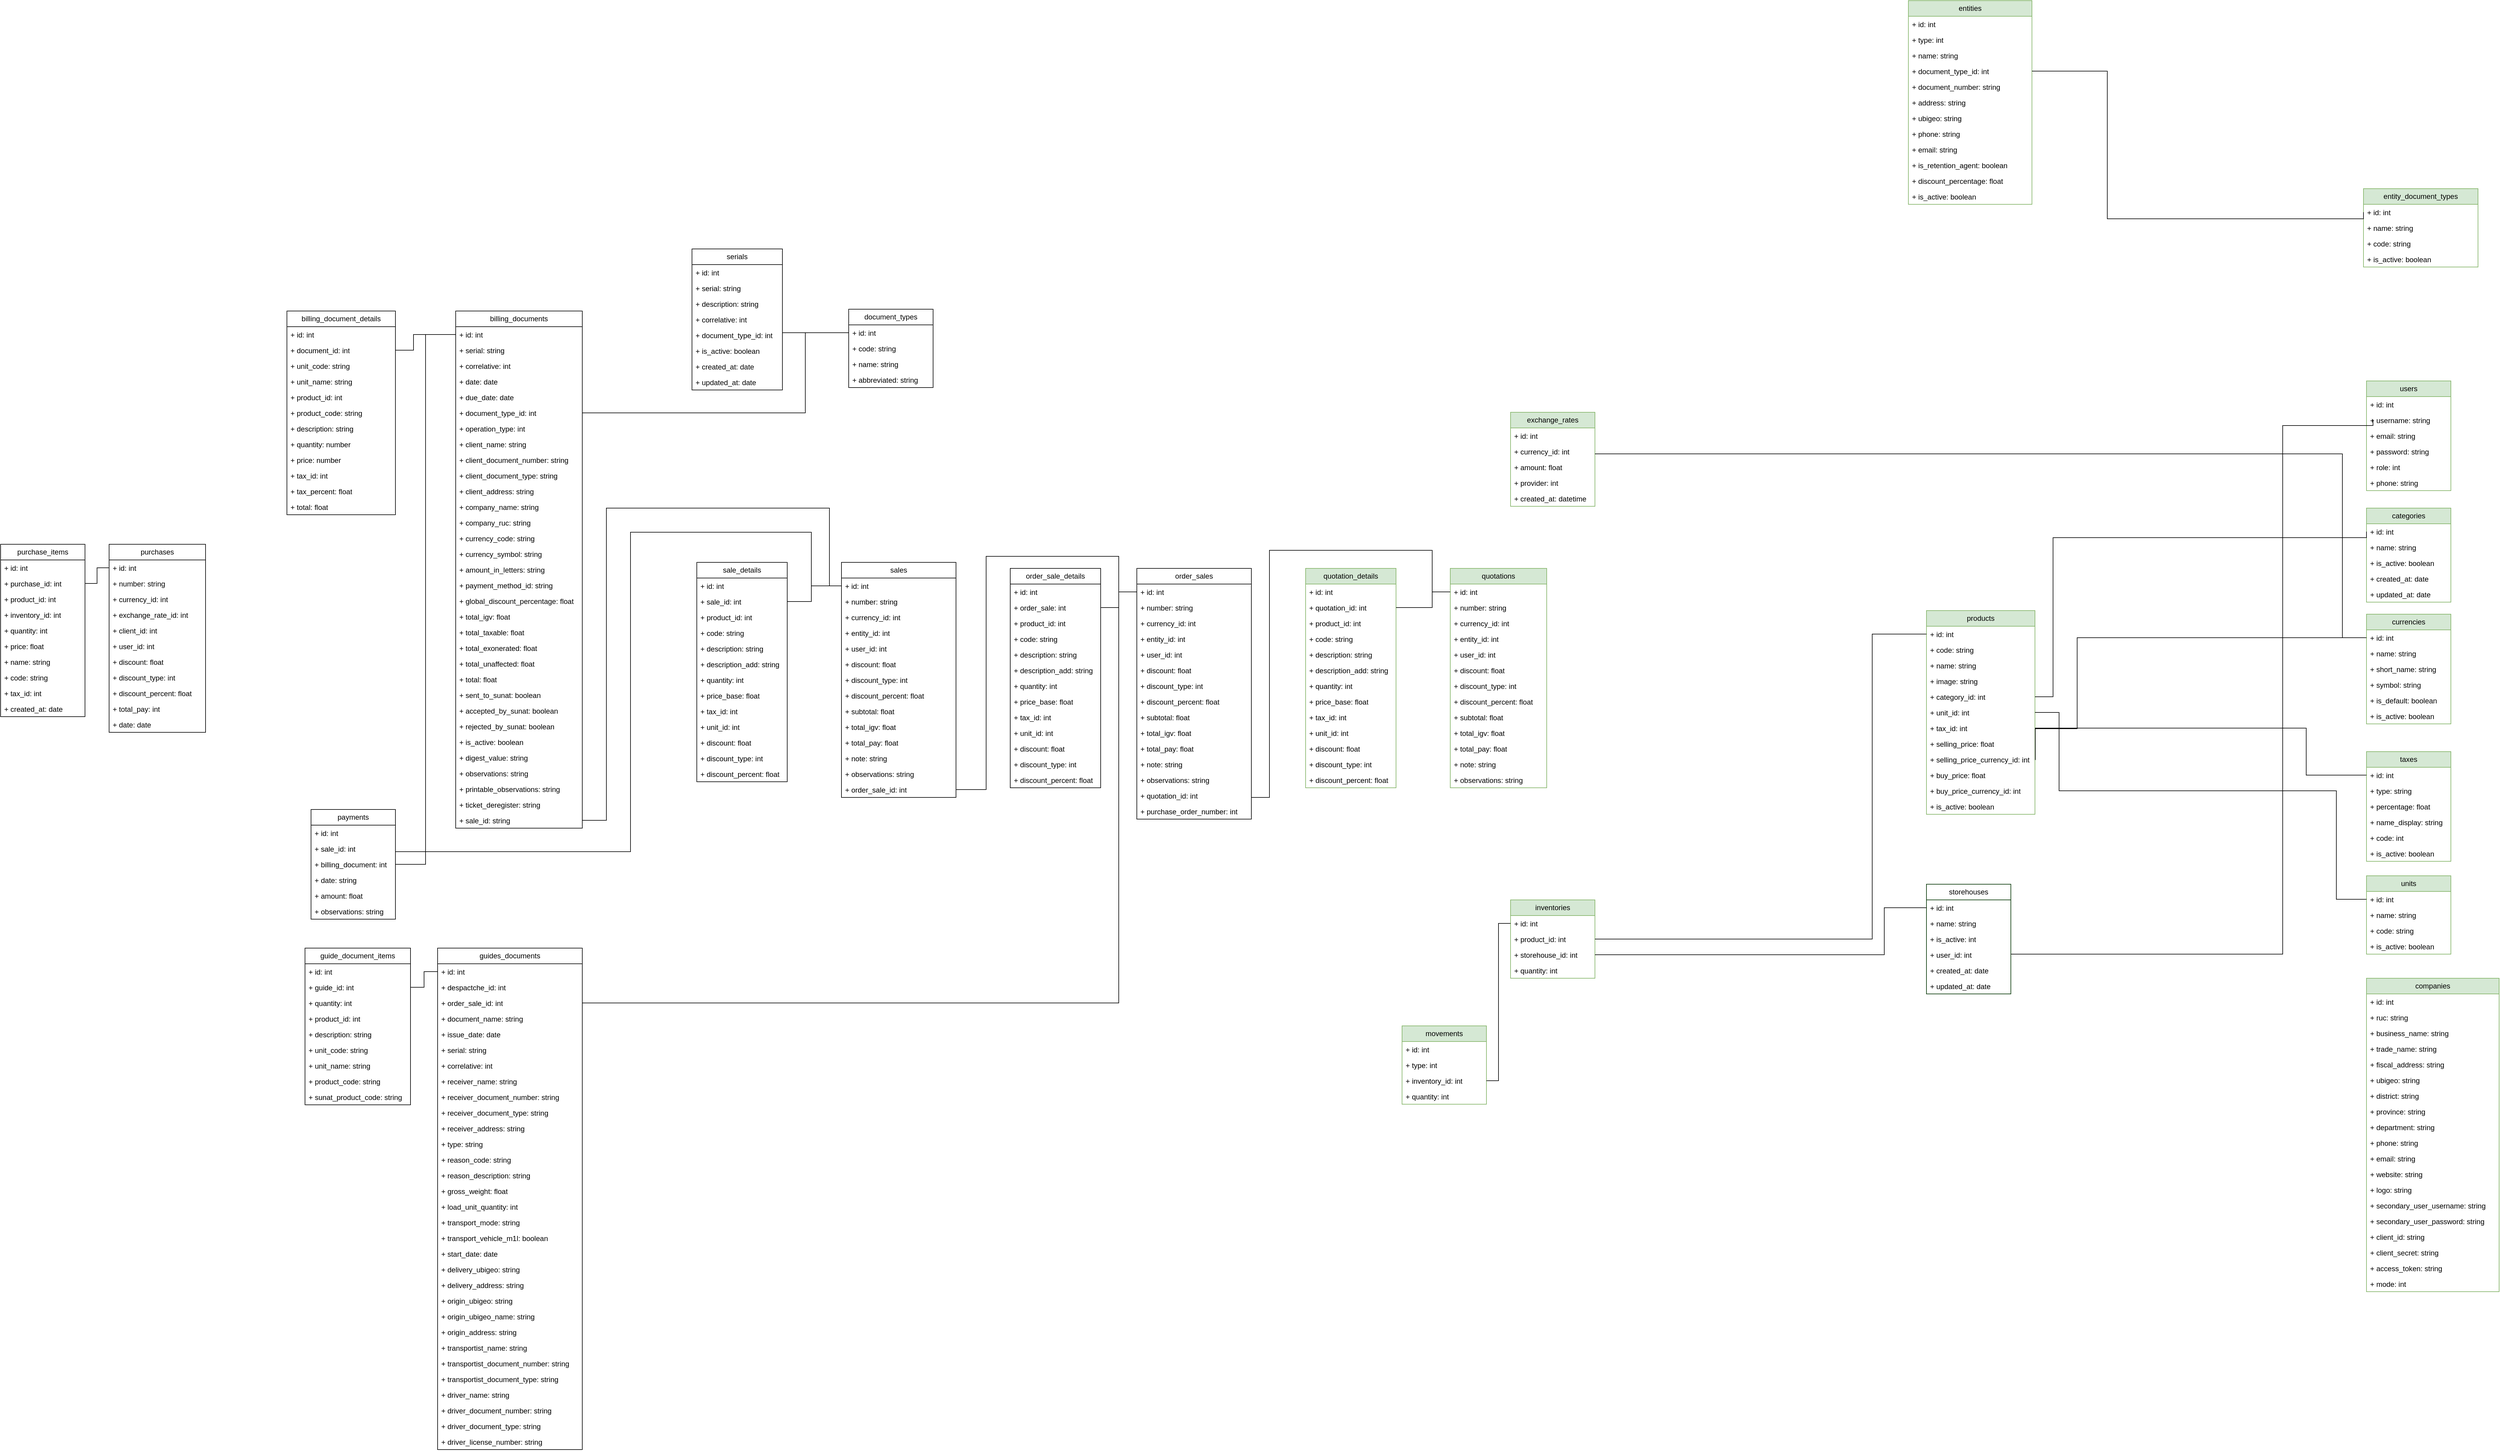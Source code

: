 <mxfile version="22.1.5" type="github">
  <diagram name="Page-1" id="I3-knX-ZWJwGeR34u3Mt">
    <mxGraphModel dx="3425" dy="2681" grid="1" gridSize="10" guides="1" tooltips="1" connect="1" arrows="1" fold="1" page="1" pageScale="1" pageWidth="850" pageHeight="1100" math="0" shadow="0">
      <root>
        <mxCell id="0" />
        <mxCell id="1" parent="0" />
        <mxCell id="bc5al1nMrvYTdEU7Fv2f-1" value="billing_documents" style="swimlane;fontStyle=0;childLayout=stackLayout;horizontal=1;startSize=26;fillColor=none;horizontalStack=0;resizeParent=1;resizeParentMax=0;resizeLast=0;collapsible=1;marginBottom=0;whiteSpace=wrap;html=1;" parent="1" vertex="1">
          <mxGeometry x="-1370" y="-727" width="210" height="858" as="geometry" />
        </mxCell>
        <mxCell id="bc5al1nMrvYTdEU7Fv2f-2" value="+ id: int" style="text;strokeColor=none;fillColor=none;align=left;verticalAlign=top;spacingLeft=4;spacingRight=4;overflow=hidden;rotatable=0;points=[[0,0.5],[1,0.5]];portConstraint=eastwest;whiteSpace=wrap;html=1;" parent="bc5al1nMrvYTdEU7Fv2f-1" vertex="1">
          <mxGeometry y="26" width="210" height="26" as="geometry" />
        </mxCell>
        <mxCell id="bc5al1nMrvYTdEU7Fv2f-39" value="+ serial: string" style="text;strokeColor=none;fillColor=none;align=left;verticalAlign=top;spacingLeft=4;spacingRight=4;overflow=hidden;rotatable=0;points=[[0,0.5],[1,0.5]];portConstraint=eastwest;whiteSpace=wrap;html=1;" parent="bc5al1nMrvYTdEU7Fv2f-1" vertex="1">
          <mxGeometry y="52" width="210" height="26" as="geometry" />
        </mxCell>
        <mxCell id="bc5al1nMrvYTdEU7Fv2f-38" value="+ correlative: int" style="text;strokeColor=none;fillColor=none;align=left;verticalAlign=top;spacingLeft=4;spacingRight=4;overflow=hidden;rotatable=0;points=[[0,0.5],[1,0.5]];portConstraint=eastwest;whiteSpace=wrap;html=1;" parent="bc5al1nMrvYTdEU7Fv2f-1" vertex="1">
          <mxGeometry y="78" width="210" height="26" as="geometry" />
        </mxCell>
        <mxCell id="bc5al1nMrvYTdEU7Fv2f-3" value="+ date: date" style="text;strokeColor=none;fillColor=none;align=left;verticalAlign=top;spacingLeft=4;spacingRight=4;overflow=hidden;rotatable=0;points=[[0,0.5],[1,0.5]];portConstraint=eastwest;whiteSpace=wrap;html=1;" parent="bc5al1nMrvYTdEU7Fv2f-1" vertex="1">
          <mxGeometry y="104" width="210" height="26" as="geometry" />
        </mxCell>
        <mxCell id="y71SYP-LJ5Mo1cKXT7DR-125" value="+ due_date: date" style="text;strokeColor=none;fillColor=none;align=left;verticalAlign=top;spacingLeft=4;spacingRight=4;overflow=hidden;rotatable=0;points=[[0,0.5],[1,0.5]];portConstraint=eastwest;whiteSpace=wrap;html=1;" vertex="1" parent="bc5al1nMrvYTdEU7Fv2f-1">
          <mxGeometry y="130" width="210" height="26" as="geometry" />
        </mxCell>
        <mxCell id="bc5al1nMrvYTdEU7Fv2f-29" value="+ document_type_id: int" style="text;strokeColor=none;fillColor=none;align=left;verticalAlign=top;spacingLeft=4;spacingRight=4;overflow=hidden;rotatable=0;points=[[0,0.5],[1,0.5]];portConstraint=eastwest;whiteSpace=wrap;html=1;" parent="bc5al1nMrvYTdEU7Fv2f-1" vertex="1">
          <mxGeometry y="156" width="210" height="26" as="geometry" />
        </mxCell>
        <mxCell id="y71SYP-LJ5Mo1cKXT7DR-126" value="+&amp;nbsp;operation_type&lt;span style=&quot;background-color: initial;&quot;&gt;: int&lt;/span&gt;" style="text;strokeColor=none;fillColor=none;align=left;verticalAlign=top;spacingLeft=4;spacingRight=4;overflow=hidden;rotatable=0;points=[[0,0.5],[1,0.5]];portConstraint=eastwest;whiteSpace=wrap;html=1;" vertex="1" parent="bc5al1nMrvYTdEU7Fv2f-1">
          <mxGeometry y="182" width="210" height="26" as="geometry" />
        </mxCell>
        <mxCell id="bc5al1nMrvYTdEU7Fv2f-55" value="+ client_name: string" style="text;strokeColor=none;fillColor=none;align=left;verticalAlign=top;spacingLeft=4;spacingRight=4;overflow=hidden;rotatable=0;points=[[0,0.5],[1,0.5]];portConstraint=eastwest;whiteSpace=wrap;html=1;" parent="bc5al1nMrvYTdEU7Fv2f-1" vertex="1">
          <mxGeometry y="208" width="210" height="26" as="geometry" />
        </mxCell>
        <mxCell id="bc5al1nMrvYTdEU7Fv2f-57" value="+ client_document_number: string" style="text;strokeColor=none;fillColor=none;align=left;verticalAlign=top;spacingLeft=4;spacingRight=4;overflow=hidden;rotatable=0;points=[[0,0.5],[1,0.5]];portConstraint=eastwest;whiteSpace=wrap;html=1;" parent="bc5al1nMrvYTdEU7Fv2f-1" vertex="1">
          <mxGeometry y="234" width="210" height="26" as="geometry" />
        </mxCell>
        <mxCell id="bc5al1nMrvYTdEU7Fv2f-59" value="+ client_document_type: string" style="text;strokeColor=none;fillColor=none;align=left;verticalAlign=top;spacingLeft=4;spacingRight=4;overflow=hidden;rotatable=0;points=[[0,0.5],[1,0.5]];portConstraint=eastwest;whiteSpace=wrap;html=1;" parent="bc5al1nMrvYTdEU7Fv2f-1" vertex="1">
          <mxGeometry y="260" width="210" height="26" as="geometry" />
        </mxCell>
        <mxCell id="bc5al1nMrvYTdEU7Fv2f-60" value="+ client_address: string" style="text;strokeColor=none;fillColor=none;align=left;verticalAlign=top;spacingLeft=4;spacingRight=4;overflow=hidden;rotatable=0;points=[[0,0.5],[1,0.5]];portConstraint=eastwest;whiteSpace=wrap;html=1;" parent="bc5al1nMrvYTdEU7Fv2f-1" vertex="1">
          <mxGeometry y="286" width="210" height="26" as="geometry" />
        </mxCell>
        <mxCell id="bc5al1nMrvYTdEU7Fv2f-61" value="+ company_name: string" style="text;strokeColor=none;fillColor=none;align=left;verticalAlign=top;spacingLeft=4;spacingRight=4;overflow=hidden;rotatable=0;points=[[0,0.5],[1,0.5]];portConstraint=eastwest;whiteSpace=wrap;html=1;" parent="bc5al1nMrvYTdEU7Fv2f-1" vertex="1">
          <mxGeometry y="312" width="210" height="26" as="geometry" />
        </mxCell>
        <mxCell id="bc5al1nMrvYTdEU7Fv2f-62" value="+ company_ruc: string" style="text;strokeColor=none;fillColor=none;align=left;verticalAlign=top;spacingLeft=4;spacingRight=4;overflow=hidden;rotatable=0;points=[[0,0.5],[1,0.5]];portConstraint=eastwest;whiteSpace=wrap;html=1;" parent="bc5al1nMrvYTdEU7Fv2f-1" vertex="1">
          <mxGeometry y="338" width="210" height="26" as="geometry" />
        </mxCell>
        <mxCell id="bc5al1nMrvYTdEU7Fv2f-31" value="+&amp;nbsp;currency_code&lt;span style=&quot;background-color: initial;&quot;&gt;: string&lt;/span&gt;" style="text;strokeColor=none;fillColor=none;align=left;verticalAlign=top;spacingLeft=4;spacingRight=4;overflow=hidden;rotatable=0;points=[[0,0.5],[1,0.5]];portConstraint=eastwest;whiteSpace=wrap;html=1;" parent="bc5al1nMrvYTdEU7Fv2f-1" vertex="1">
          <mxGeometry y="364" width="210" height="26" as="geometry" />
        </mxCell>
        <mxCell id="bc5al1nMrvYTdEU7Fv2f-106" value="+&amp;nbsp;currency_symbol&lt;span style=&quot;background-color: initial;&quot;&gt;: string&lt;/span&gt;" style="text;strokeColor=none;fillColor=none;align=left;verticalAlign=top;spacingLeft=4;spacingRight=4;overflow=hidden;rotatable=0;points=[[0,0.5],[1,0.5]];portConstraint=eastwest;whiteSpace=wrap;html=1;" parent="bc5al1nMrvYTdEU7Fv2f-1" vertex="1">
          <mxGeometry y="390" width="210" height="26" as="geometry" />
        </mxCell>
        <mxCell id="bc5al1nMrvYTdEU7Fv2f-63" value="+&amp;nbsp;amount_in_letters&lt;span style=&quot;background-color: initial;&quot;&gt;: string&lt;/span&gt;" style="text;strokeColor=none;fillColor=none;align=left;verticalAlign=top;spacingLeft=4;spacingRight=4;overflow=hidden;rotatable=0;points=[[0,0.5],[1,0.5]];portConstraint=eastwest;whiteSpace=wrap;html=1;" parent="bc5al1nMrvYTdEU7Fv2f-1" vertex="1">
          <mxGeometry y="416" width="210" height="26" as="geometry" />
        </mxCell>
        <mxCell id="bc5al1nMrvYTdEU7Fv2f-32" value="+&amp;nbsp;payment_method_id&lt;span style=&quot;background-color: initial;&quot;&gt;: string&lt;/span&gt;" style="text;strokeColor=none;fillColor=none;align=left;verticalAlign=top;spacingLeft=4;spacingRight=4;overflow=hidden;rotatable=0;points=[[0,0.5],[1,0.5]];portConstraint=eastwest;whiteSpace=wrap;html=1;" parent="bc5al1nMrvYTdEU7Fv2f-1" vertex="1">
          <mxGeometry y="442" width="210" height="26" as="geometry" />
        </mxCell>
        <mxCell id="bc5al1nMrvYTdEU7Fv2f-33" value="+&amp;nbsp;global_discount_percentage&lt;span style=&quot;background-color: initial;&quot;&gt;: float&lt;/span&gt;" style="text;strokeColor=none;fillColor=none;align=left;verticalAlign=top;spacingLeft=4;spacingRight=4;overflow=hidden;rotatable=0;points=[[0,0.5],[1,0.5]];portConstraint=eastwest;whiteSpace=wrap;html=1;" parent="bc5al1nMrvYTdEU7Fv2f-1" vertex="1">
          <mxGeometry y="468" width="210" height="26" as="geometry" />
        </mxCell>
        <mxCell id="bc5al1nMrvYTdEU7Fv2f-34" value="+&amp;nbsp;total_igv&lt;span style=&quot;background-color: initial;&quot;&gt;:&amp;nbsp;&lt;/span&gt;float" style="text;strokeColor=none;fillColor=none;align=left;verticalAlign=top;spacingLeft=4;spacingRight=4;overflow=hidden;rotatable=0;points=[[0,0.5],[1,0.5]];portConstraint=eastwest;whiteSpace=wrap;html=1;" parent="bc5al1nMrvYTdEU7Fv2f-1" vertex="1">
          <mxGeometry y="494" width="210" height="26" as="geometry" />
        </mxCell>
        <mxCell id="bc5al1nMrvYTdEU7Fv2f-35" value="+&amp;nbsp;total_taxable&lt;span style=&quot;background-color: initial;&quot;&gt;: float&lt;/span&gt;" style="text;strokeColor=none;fillColor=none;align=left;verticalAlign=top;spacingLeft=4;spacingRight=4;overflow=hidden;rotatable=0;points=[[0,0.5],[1,0.5]];portConstraint=eastwest;whiteSpace=wrap;html=1;" parent="bc5al1nMrvYTdEU7Fv2f-1" vertex="1">
          <mxGeometry y="520" width="210" height="26" as="geometry" />
        </mxCell>
        <mxCell id="bc5al1nMrvYTdEU7Fv2f-36" value="+&amp;nbsp;total_exonerated&lt;span style=&quot;background-color: initial;&quot;&gt;:&amp;nbsp;&lt;/span&gt;float" style="text;strokeColor=none;fillColor=none;align=left;verticalAlign=top;spacingLeft=4;spacingRight=4;overflow=hidden;rotatable=0;points=[[0,0.5],[1,0.5]];portConstraint=eastwest;whiteSpace=wrap;html=1;" parent="bc5al1nMrvYTdEU7Fv2f-1" vertex="1">
          <mxGeometry y="546" width="210" height="26" as="geometry" />
        </mxCell>
        <mxCell id="bc5al1nMrvYTdEU7Fv2f-37" value="+&amp;nbsp;total_unaffected&lt;span style=&quot;background-color: initial;&quot;&gt;:&amp;nbsp;&lt;/span&gt;float" style="text;strokeColor=none;fillColor=none;align=left;verticalAlign=top;spacingLeft=4;spacingRight=4;overflow=hidden;rotatable=0;points=[[0,0.5],[1,0.5]];portConstraint=eastwest;whiteSpace=wrap;html=1;" parent="bc5al1nMrvYTdEU7Fv2f-1" vertex="1">
          <mxGeometry y="572" width="210" height="26" as="geometry" />
        </mxCell>
        <mxCell id="bc5al1nMrvYTdEU7Fv2f-107" value="+&amp;nbsp;total&lt;span style=&quot;background-color: initial;&quot;&gt;:&amp;nbsp;&lt;/span&gt;float" style="text;strokeColor=none;fillColor=none;align=left;verticalAlign=top;spacingLeft=4;spacingRight=4;overflow=hidden;rotatable=0;points=[[0,0.5],[1,0.5]];portConstraint=eastwest;whiteSpace=wrap;html=1;" parent="bc5al1nMrvYTdEU7Fv2f-1" vertex="1">
          <mxGeometry y="598" width="210" height="26" as="geometry" />
        </mxCell>
        <mxCell id="bc5al1nMrvYTdEU7Fv2f-51" value="+&amp;nbsp;sent_to_sunat&lt;span style=&quot;background-color: initial;&quot;&gt;:&amp;nbsp;&lt;/span&gt;boolean" style="text;strokeColor=none;fillColor=none;align=left;verticalAlign=top;spacingLeft=4;spacingRight=4;overflow=hidden;rotatable=0;points=[[0,0.5],[1,0.5]];portConstraint=eastwest;whiteSpace=wrap;html=1;" parent="bc5al1nMrvYTdEU7Fv2f-1" vertex="1">
          <mxGeometry y="624" width="210" height="26" as="geometry" />
        </mxCell>
        <mxCell id="bc5al1nMrvYTdEU7Fv2f-52" value="+&amp;nbsp;accepted_by_sunat&lt;span style=&quot;background-color: initial;&quot;&gt;:&amp;nbsp;&lt;/span&gt;boolean" style="text;strokeColor=none;fillColor=none;align=left;verticalAlign=top;spacingLeft=4;spacingRight=4;overflow=hidden;rotatable=0;points=[[0,0.5],[1,0.5]];portConstraint=eastwest;whiteSpace=wrap;html=1;" parent="bc5al1nMrvYTdEU7Fv2f-1" vertex="1">
          <mxGeometry y="650" width="210" height="26" as="geometry" />
        </mxCell>
        <mxCell id="bc5al1nMrvYTdEU7Fv2f-53" value="+&amp;nbsp;rejected_by_sunat&lt;span style=&quot;background-color: initial;&quot;&gt;:&amp;nbsp;&lt;/span&gt;boolean" style="text;strokeColor=none;fillColor=none;align=left;verticalAlign=top;spacingLeft=4;spacingRight=4;overflow=hidden;rotatable=0;points=[[0,0.5],[1,0.5]];portConstraint=eastwest;whiteSpace=wrap;html=1;" parent="bc5al1nMrvYTdEU7Fv2f-1" vertex="1">
          <mxGeometry y="676" width="210" height="26" as="geometry" />
        </mxCell>
        <mxCell id="bc5al1nMrvYTdEU7Fv2f-56" value="+ is_active: boolean" style="text;strokeColor=none;fillColor=none;align=left;verticalAlign=top;spacingLeft=4;spacingRight=4;overflow=hidden;rotatable=0;points=[[0,0.5],[1,0.5]];portConstraint=eastwest;whiteSpace=wrap;html=1;" parent="bc5al1nMrvYTdEU7Fv2f-1" vertex="1">
          <mxGeometry y="702" width="210" height="26" as="geometry" />
        </mxCell>
        <mxCell id="bc5al1nMrvYTdEU7Fv2f-65" value="+ digest_value: string" style="text;strokeColor=none;fillColor=none;align=left;verticalAlign=top;spacingLeft=4;spacingRight=4;overflow=hidden;rotatable=0;points=[[0,0.5],[1,0.5]];portConstraint=eastwest;whiteSpace=wrap;html=1;" parent="bc5al1nMrvYTdEU7Fv2f-1" vertex="1">
          <mxGeometry y="728" width="210" height="26" as="geometry" />
        </mxCell>
        <mxCell id="bc5al1nMrvYTdEU7Fv2f-74" value="+ observations: string" style="text;strokeColor=none;fillColor=none;align=left;verticalAlign=top;spacingLeft=4;spacingRight=4;overflow=hidden;rotatable=0;points=[[0,0.5],[1,0.5]];portConstraint=eastwest;whiteSpace=wrap;html=1;" parent="bc5al1nMrvYTdEU7Fv2f-1" vertex="1">
          <mxGeometry y="754" width="210" height="26" as="geometry" />
        </mxCell>
        <mxCell id="bc5al1nMrvYTdEU7Fv2f-75" value="+ printable_observations: string" style="text;strokeColor=none;fillColor=none;align=left;verticalAlign=top;spacingLeft=4;spacingRight=4;overflow=hidden;rotatable=0;points=[[0,0.5],[1,0.5]];portConstraint=eastwest;whiteSpace=wrap;html=1;" parent="bc5al1nMrvYTdEU7Fv2f-1" vertex="1">
          <mxGeometry y="780" width="210" height="26" as="geometry" />
        </mxCell>
        <mxCell id="bc5al1nMrvYTdEU7Fv2f-423" value="+&amp;nbsp;ticket_deregister&lt;span style=&quot;background-color: initial;&quot;&gt;: string&lt;/span&gt;" style="text;strokeColor=none;fillColor=none;align=left;verticalAlign=top;spacingLeft=4;spacingRight=4;overflow=hidden;rotatable=0;points=[[0,0.5],[1,0.5]];portConstraint=eastwest;whiteSpace=wrap;html=1;" parent="bc5al1nMrvYTdEU7Fv2f-1" vertex="1">
          <mxGeometry y="806" width="210" height="26" as="geometry" />
        </mxCell>
        <mxCell id="y71SYP-LJ5Mo1cKXT7DR-124" value="+&amp;nbsp;sale_id&lt;span style=&quot;background-color: initial;&quot;&gt;: string&lt;/span&gt;" style="text;strokeColor=none;fillColor=none;align=left;verticalAlign=top;spacingLeft=4;spacingRight=4;overflow=hidden;rotatable=0;points=[[0,0.5],[1,0.5]];portConstraint=eastwest;whiteSpace=wrap;html=1;" vertex="1" parent="bc5al1nMrvYTdEU7Fv2f-1">
          <mxGeometry y="832" width="210" height="26" as="geometry" />
        </mxCell>
        <mxCell id="bc5al1nMrvYTdEU7Fv2f-5" value="billing_document_details" style="swimlane;fontStyle=0;childLayout=stackLayout;horizontal=1;startSize=26;fillColor=none;horizontalStack=0;resizeParent=1;resizeParentMax=0;resizeLast=0;collapsible=1;marginBottom=0;whiteSpace=wrap;html=1;" parent="1" vertex="1">
          <mxGeometry x="-1650" y="-727" width="180" height="338" as="geometry" />
        </mxCell>
        <mxCell id="bc5al1nMrvYTdEU7Fv2f-6" value="+ id: int" style="text;strokeColor=none;fillColor=none;align=left;verticalAlign=top;spacingLeft=4;spacingRight=4;overflow=hidden;rotatable=0;points=[[0,0.5],[1,0.5]];portConstraint=eastwest;whiteSpace=wrap;html=1;" parent="bc5al1nMrvYTdEU7Fv2f-5" vertex="1">
          <mxGeometry y="26" width="180" height="26" as="geometry" />
        </mxCell>
        <mxCell id="bc5al1nMrvYTdEU7Fv2f-112" value="+ document_id: int" style="text;strokeColor=none;fillColor=none;align=left;verticalAlign=top;spacingLeft=4;spacingRight=4;overflow=hidden;rotatable=0;points=[[0,0.5],[1,0.5]];portConstraint=eastwest;whiteSpace=wrap;html=1;" parent="bc5al1nMrvYTdEU7Fv2f-5" vertex="1">
          <mxGeometry y="52" width="180" height="26" as="geometry" />
        </mxCell>
        <mxCell id="bc5al1nMrvYTdEU7Fv2f-7" value="+ unit_code: string" style="text;strokeColor=none;fillColor=none;align=left;verticalAlign=top;spacingLeft=4;spacingRight=4;overflow=hidden;rotatable=0;points=[[0,0.5],[1,0.5]];portConstraint=eastwest;whiteSpace=wrap;html=1;" parent="bc5al1nMrvYTdEU7Fv2f-5" vertex="1">
          <mxGeometry y="78" width="180" height="26" as="geometry" />
        </mxCell>
        <mxCell id="bc5al1nMrvYTdEU7Fv2f-8" value="+ unit_name: string" style="text;strokeColor=none;fillColor=none;align=left;verticalAlign=top;spacingLeft=4;spacingRight=4;overflow=hidden;rotatable=0;points=[[0,0.5],[1,0.5]];portConstraint=eastwest;whiteSpace=wrap;html=1;" parent="bc5al1nMrvYTdEU7Fv2f-5" vertex="1">
          <mxGeometry y="104" width="180" height="26" as="geometry" />
        </mxCell>
        <mxCell id="bc5al1nMrvYTdEU7Fv2f-97" value="+ product_id: int" style="text;strokeColor=none;fillColor=none;align=left;verticalAlign=top;spacingLeft=4;spacingRight=4;overflow=hidden;rotatable=0;points=[[0,0.5],[1,0.5]];portConstraint=eastwest;whiteSpace=wrap;html=1;" parent="bc5al1nMrvYTdEU7Fv2f-5" vertex="1">
          <mxGeometry y="130" width="180" height="26" as="geometry" />
        </mxCell>
        <mxCell id="bc5al1nMrvYTdEU7Fv2f-95" value="+ product_code: string" style="text;strokeColor=none;fillColor=none;align=left;verticalAlign=top;spacingLeft=4;spacingRight=4;overflow=hidden;rotatable=0;points=[[0,0.5],[1,0.5]];portConstraint=eastwest;whiteSpace=wrap;html=1;" parent="bc5al1nMrvYTdEU7Fv2f-5" vertex="1">
          <mxGeometry y="156" width="180" height="26" as="geometry" />
        </mxCell>
        <mxCell id="bc5al1nMrvYTdEU7Fv2f-96" value="+ description: string" style="text;strokeColor=none;fillColor=none;align=left;verticalAlign=top;spacingLeft=4;spacingRight=4;overflow=hidden;rotatable=0;points=[[0,0.5],[1,0.5]];portConstraint=eastwest;whiteSpace=wrap;html=1;" parent="bc5al1nMrvYTdEU7Fv2f-5" vertex="1">
          <mxGeometry y="182" width="180" height="26" as="geometry" />
        </mxCell>
        <mxCell id="bc5al1nMrvYTdEU7Fv2f-98" value="+ quantity: number" style="text;strokeColor=none;fillColor=none;align=left;verticalAlign=top;spacingLeft=4;spacingRight=4;overflow=hidden;rotatable=0;points=[[0,0.5],[1,0.5]];portConstraint=eastwest;whiteSpace=wrap;html=1;" parent="bc5al1nMrvYTdEU7Fv2f-5" vertex="1">
          <mxGeometry y="208" width="180" height="26" as="geometry" />
        </mxCell>
        <mxCell id="bc5al1nMrvYTdEU7Fv2f-99" value="+ price: number" style="text;strokeColor=none;fillColor=none;align=left;verticalAlign=top;spacingLeft=4;spacingRight=4;overflow=hidden;rotatable=0;points=[[0,0.5],[1,0.5]];portConstraint=eastwest;whiteSpace=wrap;html=1;" parent="bc5al1nMrvYTdEU7Fv2f-5" vertex="1">
          <mxGeometry y="234" width="180" height="26" as="geometry" />
        </mxCell>
        <mxCell id="bc5al1nMrvYTdEU7Fv2f-100" value="+ tax_id: int" style="text;strokeColor=none;fillColor=none;align=left;verticalAlign=top;spacingLeft=4;spacingRight=4;overflow=hidden;rotatable=0;points=[[0,0.5],[1,0.5]];portConstraint=eastwest;whiteSpace=wrap;html=1;" parent="bc5al1nMrvYTdEU7Fv2f-5" vertex="1">
          <mxGeometry y="260" width="180" height="26" as="geometry" />
        </mxCell>
        <mxCell id="bc5al1nMrvYTdEU7Fv2f-101" value="+ tax_percent: float" style="text;strokeColor=none;fillColor=none;align=left;verticalAlign=top;spacingLeft=4;spacingRight=4;overflow=hidden;rotatable=0;points=[[0,0.5],[1,0.5]];portConstraint=eastwest;whiteSpace=wrap;html=1;" parent="bc5al1nMrvYTdEU7Fv2f-5" vertex="1">
          <mxGeometry y="286" width="180" height="26" as="geometry" />
        </mxCell>
        <mxCell id="bc5al1nMrvYTdEU7Fv2f-102" value="+ total: float" style="text;strokeColor=none;fillColor=none;align=left;verticalAlign=top;spacingLeft=4;spacingRight=4;overflow=hidden;rotatable=0;points=[[0,0.5],[1,0.5]];portConstraint=eastwest;whiteSpace=wrap;html=1;" parent="bc5al1nMrvYTdEU7Fv2f-5" vertex="1">
          <mxGeometry y="312" width="180" height="26" as="geometry" />
        </mxCell>
        <mxCell id="bc5al1nMrvYTdEU7Fv2f-9" value="products" style="swimlane;fontStyle=0;childLayout=stackLayout;horizontal=1;startSize=26;fillColor=#d5e8d4;horizontalStack=0;resizeParent=1;resizeParentMax=0;resizeLast=0;collapsible=1;marginBottom=0;whiteSpace=wrap;html=1;strokeColor=#82b366;" parent="1" vertex="1">
          <mxGeometry x="1070" y="-230" width="180" height="338" as="geometry" />
        </mxCell>
        <mxCell id="bc5al1nMrvYTdEU7Fv2f-10" value="+ id: int" style="text;strokeColor=none;fillColor=none;align=left;verticalAlign=top;spacingLeft=4;spacingRight=4;overflow=hidden;rotatable=0;points=[[0,0.5],[1,0.5]];portConstraint=eastwest;whiteSpace=wrap;html=1;" parent="bc5al1nMrvYTdEU7Fv2f-9" vertex="1">
          <mxGeometry y="26" width="180" height="26" as="geometry" />
        </mxCell>
        <mxCell id="bc5al1nMrvYTdEU7Fv2f-162" value="+ code: string" style="text;strokeColor=none;fillColor=none;align=left;verticalAlign=top;spacingLeft=4;spacingRight=4;overflow=hidden;rotatable=0;points=[[0,0.5],[1,0.5]];portConstraint=eastwest;whiteSpace=wrap;html=1;" parent="bc5al1nMrvYTdEU7Fv2f-9" vertex="1">
          <mxGeometry y="52" width="180" height="26" as="geometry" />
        </mxCell>
        <mxCell id="bc5al1nMrvYTdEU7Fv2f-11" value="+ name: string" style="text;strokeColor=none;fillColor=none;align=left;verticalAlign=top;spacingLeft=4;spacingRight=4;overflow=hidden;rotatable=0;points=[[0,0.5],[1,0.5]];portConstraint=eastwest;whiteSpace=wrap;html=1;" parent="bc5al1nMrvYTdEU7Fv2f-9" vertex="1">
          <mxGeometry y="78" width="180" height="26" as="geometry" />
        </mxCell>
        <mxCell id="bc5al1nMrvYTdEU7Fv2f-460" value="+ image: string" style="text;strokeColor=none;fillColor=none;align=left;verticalAlign=top;spacingLeft=4;spacingRight=4;overflow=hidden;rotatable=0;points=[[0,0.5],[1,0.5]];portConstraint=eastwest;whiteSpace=wrap;html=1;" parent="bc5al1nMrvYTdEU7Fv2f-9" vertex="1">
          <mxGeometry y="104" width="180" height="26" as="geometry" />
        </mxCell>
        <mxCell id="bc5al1nMrvYTdEU7Fv2f-135" value="+ category_id: int" style="text;strokeColor=none;fillColor=none;align=left;verticalAlign=top;spacingLeft=4;spacingRight=4;overflow=hidden;rotatable=0;points=[[0,0.5],[1,0.5]];portConstraint=eastwest;whiteSpace=wrap;html=1;" parent="bc5al1nMrvYTdEU7Fv2f-9" vertex="1">
          <mxGeometry y="130" width="180" height="26" as="geometry" />
        </mxCell>
        <mxCell id="bc5al1nMrvYTdEU7Fv2f-262" value="+ unit_id: int" style="text;strokeColor=none;fillColor=none;align=left;verticalAlign=top;spacingLeft=4;spacingRight=4;overflow=hidden;rotatable=0;points=[[0,0.5],[1,0.5]];portConstraint=eastwest;whiteSpace=wrap;html=1;" parent="bc5al1nMrvYTdEU7Fv2f-9" vertex="1">
          <mxGeometry y="156" width="180" height="26" as="geometry" />
        </mxCell>
        <mxCell id="bc5al1nMrvYTdEU7Fv2f-169" value="+ tax_id: int" style="text;strokeColor=none;fillColor=none;align=left;verticalAlign=top;spacingLeft=4;spacingRight=4;overflow=hidden;rotatable=0;points=[[0,0.5],[1,0.5]];portConstraint=eastwest;whiteSpace=wrap;html=1;" parent="bc5al1nMrvYTdEU7Fv2f-9" vertex="1">
          <mxGeometry y="182" width="180" height="26" as="geometry" />
        </mxCell>
        <mxCell id="bc5al1nMrvYTdEU7Fv2f-164" value="+ selling_price: float" style="text;strokeColor=none;fillColor=none;align=left;verticalAlign=top;spacingLeft=4;spacingRight=4;overflow=hidden;rotatable=0;points=[[0,0.5],[1,0.5]];portConstraint=eastwest;whiteSpace=wrap;html=1;" parent="bc5al1nMrvYTdEU7Fv2f-9" vertex="1">
          <mxGeometry y="208" width="180" height="26" as="geometry" />
        </mxCell>
        <mxCell id="bc5al1nMrvYTdEU7Fv2f-137" value="+ selling_price_currency_id: int" style="text;strokeColor=none;fillColor=none;align=left;verticalAlign=top;spacingLeft=4;spacingRight=4;overflow=hidden;rotatable=0;points=[[0,0.5],[1,0.5]];portConstraint=eastwest;whiteSpace=wrap;html=1;" parent="bc5al1nMrvYTdEU7Fv2f-9" vertex="1">
          <mxGeometry y="234" width="180" height="26" as="geometry" />
        </mxCell>
        <mxCell id="bc5al1nMrvYTdEU7Fv2f-165" value="+ buy_price: float" style="text;strokeColor=none;fillColor=none;align=left;verticalAlign=top;spacingLeft=4;spacingRight=4;overflow=hidden;rotatable=0;points=[[0,0.5],[1,0.5]];portConstraint=eastwest;whiteSpace=wrap;html=1;" parent="bc5al1nMrvYTdEU7Fv2f-9" vertex="1">
          <mxGeometry y="260" width="180" height="26" as="geometry" />
        </mxCell>
        <mxCell id="bc5al1nMrvYTdEU7Fv2f-166" value="+ buy_price_currency_id: int" style="text;strokeColor=none;fillColor=none;align=left;verticalAlign=top;spacingLeft=4;spacingRight=4;overflow=hidden;rotatable=0;points=[[0,0.5],[1,0.5]];portConstraint=eastwest;whiteSpace=wrap;html=1;" parent="bc5al1nMrvYTdEU7Fv2f-9" vertex="1">
          <mxGeometry y="286" width="180" height="26" as="geometry" />
        </mxCell>
        <mxCell id="bc5al1nMrvYTdEU7Fv2f-167" value="+ is_active: boolean" style="text;strokeColor=none;fillColor=none;align=left;verticalAlign=top;spacingLeft=4;spacingRight=4;overflow=hidden;rotatable=0;points=[[0,0.5],[1,0.5]];portConstraint=eastwest;whiteSpace=wrap;html=1;" parent="bc5al1nMrvYTdEU7Fv2f-9" vertex="1">
          <mxGeometry y="312" width="180" height="26" as="geometry" />
        </mxCell>
        <mxCell id="bc5al1nMrvYTdEU7Fv2f-13" value="inventories" style="swimlane;fontStyle=0;childLayout=stackLayout;horizontal=1;startSize=26;fillColor=#d5e8d4;horizontalStack=0;resizeParent=1;resizeParentMax=0;resizeLast=0;collapsible=1;marginBottom=0;whiteSpace=wrap;html=1;strokeColor=#82b366;" parent="1" vertex="1">
          <mxGeometry x="380" y="250" width="140" height="130" as="geometry" />
        </mxCell>
        <mxCell id="bc5al1nMrvYTdEU7Fv2f-14" value="+ id: int" style="text;strokeColor=none;fillColor=none;align=left;verticalAlign=top;spacingLeft=4;spacingRight=4;overflow=hidden;rotatable=0;points=[[0,0.5],[1,0.5]];portConstraint=eastwest;whiteSpace=wrap;html=1;" parent="bc5al1nMrvYTdEU7Fv2f-13" vertex="1">
          <mxGeometry y="26" width="140" height="26" as="geometry" />
        </mxCell>
        <mxCell id="bc5al1nMrvYTdEU7Fv2f-15" value="+ product_id: int" style="text;strokeColor=none;fillColor=none;align=left;verticalAlign=top;spacingLeft=4;spacingRight=4;overflow=hidden;rotatable=0;points=[[0,0.5],[1,0.5]];portConstraint=eastwest;whiteSpace=wrap;html=1;" parent="bc5al1nMrvYTdEU7Fv2f-13" vertex="1">
          <mxGeometry y="52" width="140" height="26" as="geometry" />
        </mxCell>
        <mxCell id="bc5al1nMrvYTdEU7Fv2f-16" value="+ storehouse_id: int" style="text;strokeColor=none;fillColor=none;align=left;verticalAlign=top;spacingLeft=4;spacingRight=4;overflow=hidden;rotatable=0;points=[[0,0.5],[1,0.5]];portConstraint=eastwest;whiteSpace=wrap;html=1;" parent="bc5al1nMrvYTdEU7Fv2f-13" vertex="1">
          <mxGeometry y="78" width="140" height="26" as="geometry" />
        </mxCell>
        <mxCell id="bc5al1nMrvYTdEU7Fv2f-119" value="+ quantity: int" style="text;strokeColor=none;fillColor=none;align=left;verticalAlign=top;spacingLeft=4;spacingRight=4;overflow=hidden;rotatable=0;points=[[0,0.5],[1,0.5]];portConstraint=eastwest;whiteSpace=wrap;html=1;" parent="bc5al1nMrvYTdEU7Fv2f-13" vertex="1">
          <mxGeometry y="104" width="140" height="26" as="geometry" />
        </mxCell>
        <mxCell id="bc5al1nMrvYTdEU7Fv2f-17" value="storehouses" style="swimlane;fontStyle=0;childLayout=stackLayout;horizontal=1;startSize=26;fillColor=none;horizontalStack=0;resizeParent=1;resizeParentMax=0;resizeLast=0;collapsible=1;marginBottom=0;whiteSpace=wrap;html=1;strokeColor=#003300;" parent="1" vertex="1">
          <mxGeometry x="1070" y="224" width="140" height="182" as="geometry" />
        </mxCell>
        <mxCell id="bc5al1nMrvYTdEU7Fv2f-18" value="+ id: int" style="text;strokeColor=none;fillColor=none;align=left;verticalAlign=top;spacingLeft=4;spacingRight=4;overflow=hidden;rotatable=0;points=[[0,0.5],[1,0.5]];portConstraint=eastwest;whiteSpace=wrap;html=1;" parent="bc5al1nMrvYTdEU7Fv2f-17" vertex="1">
          <mxGeometry y="26" width="140" height="26" as="geometry" />
        </mxCell>
        <mxCell id="bc5al1nMrvYTdEU7Fv2f-19" value="+ name: string" style="text;strokeColor=none;fillColor=none;align=left;verticalAlign=top;spacingLeft=4;spacingRight=4;overflow=hidden;rotatable=0;points=[[0,0.5],[1,0.5]];portConstraint=eastwest;whiteSpace=wrap;html=1;" parent="bc5al1nMrvYTdEU7Fv2f-17" vertex="1">
          <mxGeometry y="52" width="140" height="26" as="geometry" />
        </mxCell>
        <mxCell id="QpzVW7LiydIU-llMH4Vk-1" value="+ is_active: int" style="text;strokeColor=none;fillColor=none;align=left;verticalAlign=top;spacingLeft=4;spacingRight=4;overflow=hidden;rotatable=0;points=[[0,0.5],[1,0.5]];portConstraint=eastwest;whiteSpace=wrap;html=1;" parent="bc5al1nMrvYTdEU7Fv2f-17" vertex="1">
          <mxGeometry y="78" width="140" height="26" as="geometry" />
        </mxCell>
        <mxCell id="bc5al1nMrvYTdEU7Fv2f-20" value="+ user_id: int" style="text;strokeColor=none;fillColor=none;align=left;verticalAlign=top;spacingLeft=4;spacingRight=4;overflow=hidden;rotatable=0;points=[[0,0.5],[1,0.5]];portConstraint=eastwest;whiteSpace=wrap;html=1;" parent="bc5al1nMrvYTdEU7Fv2f-17" vertex="1">
          <mxGeometry y="104" width="140" height="26" as="geometry" />
        </mxCell>
        <mxCell id="bc5al1nMrvYTdEU7Fv2f-276" value="+ created_at: date" style="text;strokeColor=none;fillColor=none;align=left;verticalAlign=top;spacingLeft=4;spacingRight=4;overflow=hidden;rotatable=0;points=[[0,0.5],[1,0.5]];portConstraint=eastwest;whiteSpace=wrap;html=1;" parent="bc5al1nMrvYTdEU7Fv2f-17" vertex="1">
          <mxGeometry y="130" width="140" height="26" as="geometry" />
        </mxCell>
        <mxCell id="bc5al1nMrvYTdEU7Fv2f-277" value="+ updated_at: date" style="text;strokeColor=none;fillColor=none;align=left;verticalAlign=top;spacingLeft=4;spacingRight=4;overflow=hidden;rotatable=0;points=[[0,0.5],[1,0.5]];portConstraint=eastwest;whiteSpace=wrap;html=1;" parent="bc5al1nMrvYTdEU7Fv2f-17" vertex="1">
          <mxGeometry y="156" width="140" height="26" as="geometry" />
        </mxCell>
        <mxCell id="bc5al1nMrvYTdEU7Fv2f-40" value="currencies" style="swimlane;fontStyle=0;childLayout=stackLayout;horizontal=1;startSize=26;fillColor=#d5e8d4;horizontalStack=0;resizeParent=1;resizeParentMax=0;resizeLast=0;collapsible=1;marginBottom=0;whiteSpace=wrap;html=1;strokeColor=#82b366;" parent="1" vertex="1">
          <mxGeometry x="1800" y="-224" width="140" height="182" as="geometry" />
        </mxCell>
        <mxCell id="bc5al1nMrvYTdEU7Fv2f-41" value="+ id: int" style="text;strokeColor=none;fillColor=none;align=left;verticalAlign=top;spacingLeft=4;spacingRight=4;overflow=hidden;rotatable=0;points=[[0,0.5],[1,0.5]];portConstraint=eastwest;whiteSpace=wrap;html=1;" parent="bc5al1nMrvYTdEU7Fv2f-40" vertex="1">
          <mxGeometry y="26" width="140" height="26" as="geometry" />
        </mxCell>
        <mxCell id="bc5al1nMrvYTdEU7Fv2f-42" value="+ name: string" style="text;strokeColor=none;fillColor=none;align=left;verticalAlign=top;spacingLeft=4;spacingRight=4;overflow=hidden;rotatable=0;points=[[0,0.5],[1,0.5]];portConstraint=eastwest;whiteSpace=wrap;html=1;" parent="bc5al1nMrvYTdEU7Fv2f-40" vertex="1">
          <mxGeometry y="52" width="140" height="26" as="geometry" />
        </mxCell>
        <mxCell id="bc5al1nMrvYTdEU7Fv2f-275" value="+ short_name: string" style="text;strokeColor=none;fillColor=none;align=left;verticalAlign=top;spacingLeft=4;spacingRight=4;overflow=hidden;rotatable=0;points=[[0,0.5],[1,0.5]];portConstraint=eastwest;whiteSpace=wrap;html=1;" parent="bc5al1nMrvYTdEU7Fv2f-40" vertex="1">
          <mxGeometry y="78" width="140" height="26" as="geometry" />
        </mxCell>
        <mxCell id="bc5al1nMrvYTdEU7Fv2f-43" value="+ symbol: string" style="text;strokeColor=none;fillColor=none;align=left;verticalAlign=top;spacingLeft=4;spacingRight=4;overflow=hidden;rotatable=0;points=[[0,0.5],[1,0.5]];portConstraint=eastwest;whiteSpace=wrap;html=1;" parent="bc5al1nMrvYTdEU7Fv2f-40" vertex="1">
          <mxGeometry y="104" width="140" height="26" as="geometry" />
        </mxCell>
        <mxCell id="bc5al1nMrvYTdEU7Fv2f-279" value="+ is_default: boolean" style="text;strokeColor=none;fillColor=none;align=left;verticalAlign=top;spacingLeft=4;spacingRight=4;overflow=hidden;rotatable=0;points=[[0,0.5],[1,0.5]];portConstraint=eastwest;whiteSpace=wrap;html=1;" parent="bc5al1nMrvYTdEU7Fv2f-40" vertex="1">
          <mxGeometry y="130" width="140" height="26" as="geometry" />
        </mxCell>
        <mxCell id="bc5al1nMrvYTdEU7Fv2f-280" value="+ is_active: boolean" style="text;strokeColor=none;fillColor=none;align=left;verticalAlign=top;spacingLeft=4;spacingRight=4;overflow=hidden;rotatable=0;points=[[0,0.5],[1,0.5]];portConstraint=eastwest;whiteSpace=wrap;html=1;" parent="bc5al1nMrvYTdEU7Fv2f-40" vertex="1">
          <mxGeometry y="156" width="140" height="26" as="geometry" />
        </mxCell>
        <mxCell id="bc5al1nMrvYTdEU7Fv2f-44" value="exchange_rates" style="swimlane;fontStyle=0;childLayout=stackLayout;horizontal=1;startSize=26;fillColor=#d5e8d4;horizontalStack=0;resizeParent=1;resizeParentMax=0;resizeLast=0;collapsible=1;marginBottom=0;whiteSpace=wrap;html=1;strokeColor=#82b366;" parent="1" vertex="1">
          <mxGeometry x="380" y="-559" width="140" height="156" as="geometry" />
        </mxCell>
        <mxCell id="bc5al1nMrvYTdEU7Fv2f-45" value="+ id: int" style="text;strokeColor=none;fillColor=none;align=left;verticalAlign=top;spacingLeft=4;spacingRight=4;overflow=hidden;rotatable=0;points=[[0,0.5],[1,0.5]];portConstraint=eastwest;whiteSpace=wrap;html=1;" parent="bc5al1nMrvYTdEU7Fv2f-44" vertex="1">
          <mxGeometry y="26" width="140" height="26" as="geometry" />
        </mxCell>
        <mxCell id="bc5al1nMrvYTdEU7Fv2f-46" value="+ currency_id: int" style="text;strokeColor=none;fillColor=none;align=left;verticalAlign=top;spacingLeft=4;spacingRight=4;overflow=hidden;rotatable=0;points=[[0,0.5],[1,0.5]];portConstraint=eastwest;whiteSpace=wrap;html=1;" parent="bc5al1nMrvYTdEU7Fv2f-44" vertex="1">
          <mxGeometry y="52" width="140" height="26" as="geometry" />
        </mxCell>
        <mxCell id="bc5al1nMrvYTdEU7Fv2f-47" value="+ amount: float" style="text;strokeColor=none;fillColor=none;align=left;verticalAlign=top;spacingLeft=4;spacingRight=4;overflow=hidden;rotatable=0;points=[[0,0.5],[1,0.5]];portConstraint=eastwest;whiteSpace=wrap;html=1;" parent="bc5al1nMrvYTdEU7Fv2f-44" vertex="1">
          <mxGeometry y="78" width="140" height="26" as="geometry" />
        </mxCell>
        <mxCell id="84pWtTebZmlKkfNhIVRv-7" value="+ provider: int" style="text;strokeColor=none;fillColor=none;align=left;verticalAlign=top;spacingLeft=4;spacingRight=4;overflow=hidden;rotatable=0;points=[[0,0.5],[1,0.5]];portConstraint=eastwest;whiteSpace=wrap;html=1;" parent="bc5al1nMrvYTdEU7Fv2f-44" vertex="1">
          <mxGeometry y="104" width="140" height="26" as="geometry" />
        </mxCell>
        <mxCell id="bc5al1nMrvYTdEU7Fv2f-145" value="+ created_at: datetime" style="text;strokeColor=none;fillColor=none;align=left;verticalAlign=top;spacingLeft=4;spacingRight=4;overflow=hidden;rotatable=0;points=[[0,0.5],[1,0.5]];portConstraint=eastwest;whiteSpace=wrap;html=1;" parent="bc5al1nMrvYTdEU7Fv2f-44" vertex="1">
          <mxGeometry y="130" width="140" height="26" as="geometry" />
        </mxCell>
        <mxCell id="bc5al1nMrvYTdEU7Fv2f-80" value="payments" style="swimlane;fontStyle=0;childLayout=stackLayout;horizontal=1;startSize=26;fillColor=none;horizontalStack=0;resizeParent=1;resizeParentMax=0;resizeLast=0;collapsible=1;marginBottom=0;whiteSpace=wrap;html=1;" parent="1" vertex="1">
          <mxGeometry x="-1610" y="100" width="140" height="182" as="geometry" />
        </mxCell>
        <mxCell id="bc5al1nMrvYTdEU7Fv2f-81" value="+ id: int" style="text;strokeColor=none;fillColor=none;align=left;verticalAlign=top;spacingLeft=4;spacingRight=4;overflow=hidden;rotatable=0;points=[[0,0.5],[1,0.5]];portConstraint=eastwest;whiteSpace=wrap;html=1;" parent="bc5al1nMrvYTdEU7Fv2f-80" vertex="1">
          <mxGeometry y="26" width="140" height="26" as="geometry" />
        </mxCell>
        <mxCell id="bc5al1nMrvYTdEU7Fv2f-82" value="+ sale_id: int" style="text;strokeColor=none;fillColor=none;align=left;verticalAlign=top;spacingLeft=4;spacingRight=4;overflow=hidden;rotatable=0;points=[[0,0.5],[1,0.5]];portConstraint=eastwest;whiteSpace=wrap;html=1;" parent="bc5al1nMrvYTdEU7Fv2f-80" vertex="1">
          <mxGeometry y="52" width="140" height="26" as="geometry" />
        </mxCell>
        <mxCell id="y71SYP-LJ5Mo1cKXT7DR-117" value="+ billing_document: int" style="text;strokeColor=none;fillColor=none;align=left;verticalAlign=top;spacingLeft=4;spacingRight=4;overflow=hidden;rotatable=0;points=[[0,0.5],[1,0.5]];portConstraint=eastwest;whiteSpace=wrap;html=1;" vertex="1" parent="bc5al1nMrvYTdEU7Fv2f-80">
          <mxGeometry y="78" width="140" height="26" as="geometry" />
        </mxCell>
        <mxCell id="bc5al1nMrvYTdEU7Fv2f-83" value="+ date: string" style="text;strokeColor=none;fillColor=none;align=left;verticalAlign=top;spacingLeft=4;spacingRight=4;overflow=hidden;rotatable=0;points=[[0,0.5],[1,0.5]];portConstraint=eastwest;whiteSpace=wrap;html=1;" parent="bc5al1nMrvYTdEU7Fv2f-80" vertex="1">
          <mxGeometry y="104" width="140" height="26" as="geometry" />
        </mxCell>
        <mxCell id="bc5al1nMrvYTdEU7Fv2f-84" value="+ amount: float" style="text;strokeColor=none;fillColor=none;align=left;verticalAlign=top;spacingLeft=4;spacingRight=4;overflow=hidden;rotatable=0;points=[[0,0.5],[1,0.5]];portConstraint=eastwest;whiteSpace=wrap;html=1;" parent="bc5al1nMrvYTdEU7Fv2f-80" vertex="1">
          <mxGeometry y="130" width="140" height="26" as="geometry" />
        </mxCell>
        <mxCell id="bc5al1nMrvYTdEU7Fv2f-85" value="+ observations: string" style="text;strokeColor=none;fillColor=none;align=left;verticalAlign=top;spacingLeft=4;spacingRight=4;overflow=hidden;rotatable=0;points=[[0,0.5],[1,0.5]];portConstraint=eastwest;whiteSpace=wrap;html=1;" parent="bc5al1nMrvYTdEU7Fv2f-80" vertex="1">
          <mxGeometry y="156" width="140" height="26" as="geometry" />
        </mxCell>
        <mxCell id="bc5al1nMrvYTdEU7Fv2f-111" style="edgeStyle=orthogonalEdgeStyle;rounded=0;orthogonalLoop=1;jettySize=auto;html=1;entryX=1;entryY=0.5;entryDx=0;entryDy=0;endArrow=none;endFill=0;" parent="1" source="bc5al1nMrvYTdEU7Fv2f-2" target="bc5al1nMrvYTdEU7Fv2f-112" edge="1">
          <mxGeometry relative="1" as="geometry">
            <Array as="points">
              <mxPoint x="-1440" y="-688" />
              <mxPoint x="-1440" y="-662" />
            </Array>
          </mxGeometry>
        </mxCell>
        <mxCell id="bc5al1nMrvYTdEU7Fv2f-117" style="edgeStyle=orthogonalEdgeStyle;rounded=0;orthogonalLoop=1;jettySize=auto;html=1;endArrow=none;endFill=0;" parent="1" source="bc5al1nMrvYTdEU7Fv2f-15" target="bc5al1nMrvYTdEU7Fv2f-10" edge="1">
          <mxGeometry relative="1" as="geometry">
            <Array as="points">
              <mxPoint x="980" y="315" />
              <mxPoint x="980" y="-191" />
            </Array>
          </mxGeometry>
        </mxCell>
        <mxCell id="bc5al1nMrvYTdEU7Fv2f-118" style="edgeStyle=orthogonalEdgeStyle;rounded=0;orthogonalLoop=1;jettySize=auto;html=1;endArrow=none;endFill=0;" parent="1" source="bc5al1nMrvYTdEU7Fv2f-16" target="bc5al1nMrvYTdEU7Fv2f-18" edge="1">
          <mxGeometry relative="1" as="geometry">
            <mxPoint x="920" y="292" as="sourcePoint" />
            <mxPoint x="1470" y="290" as="targetPoint" />
            <Array as="points">
              <mxPoint x="1000" y="341" />
              <mxPoint x="1000" y="263" />
            </Array>
          </mxGeometry>
        </mxCell>
        <mxCell id="bc5al1nMrvYTdEU7Fv2f-121" value="users" style="swimlane;fontStyle=0;childLayout=stackLayout;horizontal=1;startSize=26;fillColor=#d5e8d4;horizontalStack=0;resizeParent=1;resizeParentMax=0;resizeLast=0;collapsible=1;marginBottom=0;whiteSpace=wrap;html=1;strokeColor=#82b366;" parent="1" vertex="1">
          <mxGeometry x="1800" y="-611" width="140" height="182" as="geometry" />
        </mxCell>
        <mxCell id="bc5al1nMrvYTdEU7Fv2f-122" value="+ id: int" style="text;strokeColor=none;fillColor=none;align=left;verticalAlign=top;spacingLeft=4;spacingRight=4;overflow=hidden;rotatable=0;points=[[0,0.5],[1,0.5]];portConstraint=eastwest;whiteSpace=wrap;html=1;" parent="bc5al1nMrvYTdEU7Fv2f-121" vertex="1">
          <mxGeometry y="26" width="140" height="26" as="geometry" />
        </mxCell>
        <mxCell id="bc5al1nMrvYTdEU7Fv2f-123" value="+ username: string" style="text;strokeColor=none;fillColor=none;align=left;verticalAlign=top;spacingLeft=4;spacingRight=4;overflow=hidden;rotatable=0;points=[[0,0.5],[1,0.5]];portConstraint=eastwest;whiteSpace=wrap;html=1;" parent="bc5al1nMrvYTdEU7Fv2f-121" vertex="1">
          <mxGeometry y="52" width="140" height="26" as="geometry" />
        </mxCell>
        <mxCell id="bc5al1nMrvYTdEU7Fv2f-282" value="+ email: string" style="text;strokeColor=none;fillColor=none;align=left;verticalAlign=top;spacingLeft=4;spacingRight=4;overflow=hidden;rotatable=0;points=[[0,0.5],[1,0.5]];portConstraint=eastwest;whiteSpace=wrap;html=1;" parent="bc5al1nMrvYTdEU7Fv2f-121" vertex="1">
          <mxGeometry y="78" width="140" height="26" as="geometry" />
        </mxCell>
        <mxCell id="bc5al1nMrvYTdEU7Fv2f-283" value="+ password: string" style="text;strokeColor=none;fillColor=none;align=left;verticalAlign=top;spacingLeft=4;spacingRight=4;overflow=hidden;rotatable=0;points=[[0,0.5],[1,0.5]];portConstraint=eastwest;whiteSpace=wrap;html=1;" parent="bc5al1nMrvYTdEU7Fv2f-121" vertex="1">
          <mxGeometry y="104" width="140" height="26" as="geometry" />
        </mxCell>
        <mxCell id="bc5al1nMrvYTdEU7Fv2f-427" value="+&amp;nbsp;role&lt;span style=&quot;background-color: initial;&quot;&gt;: int&lt;/span&gt;" style="text;strokeColor=none;fillColor=none;align=left;verticalAlign=top;spacingLeft=4;spacingRight=4;overflow=hidden;rotatable=0;points=[[0,0.5],[1,0.5]];portConstraint=eastwest;whiteSpace=wrap;html=1;" parent="bc5al1nMrvYTdEU7Fv2f-121" vertex="1">
          <mxGeometry y="130" width="140" height="26" as="geometry" />
        </mxCell>
        <mxCell id="bc5al1nMrvYTdEU7Fv2f-428" value="+&amp;nbsp;phone&lt;span style=&quot;background-color: initial;&quot;&gt;: string&lt;/span&gt;" style="text;strokeColor=none;fillColor=none;align=left;verticalAlign=top;spacingLeft=4;spacingRight=4;overflow=hidden;rotatable=0;points=[[0,0.5],[1,0.5]];portConstraint=eastwest;whiteSpace=wrap;html=1;" parent="bc5al1nMrvYTdEU7Fv2f-121" vertex="1">
          <mxGeometry y="156" width="140" height="26" as="geometry" />
        </mxCell>
        <mxCell id="bc5al1nMrvYTdEU7Fv2f-125" value="entities" style="swimlane;fontStyle=0;childLayout=stackLayout;horizontal=1;startSize=26;fillColor=#d5e8d4;horizontalStack=0;resizeParent=1;resizeParentMax=0;resizeLast=0;collapsible=1;marginBottom=0;whiteSpace=wrap;html=1;strokeColor=#82b366;" parent="1" vertex="1">
          <mxGeometry x="1040" y="-1242" width="205" height="338" as="geometry" />
        </mxCell>
        <mxCell id="bc5al1nMrvYTdEU7Fv2f-126" value="+ id: int" style="text;strokeColor=none;fillColor=none;align=left;verticalAlign=top;spacingLeft=4;spacingRight=4;overflow=hidden;rotatable=0;points=[[0,0.5],[1,0.5]];portConstraint=eastwest;whiteSpace=wrap;html=1;" parent="bc5al1nMrvYTdEU7Fv2f-125" vertex="1">
          <mxGeometry y="26" width="205" height="26" as="geometry" />
        </mxCell>
        <mxCell id="bc5al1nMrvYTdEU7Fv2f-157" value="+ type: int" style="text;strokeColor=none;fillColor=none;align=left;verticalAlign=top;spacingLeft=4;spacingRight=4;overflow=hidden;rotatable=0;points=[[0,0.5],[1,0.5]];portConstraint=eastwest;whiteSpace=wrap;html=1;" parent="bc5al1nMrvYTdEU7Fv2f-125" vertex="1">
          <mxGeometry y="52" width="205" height="26" as="geometry" />
        </mxCell>
        <mxCell id="bc5al1nMrvYTdEU7Fv2f-127" value="+ name: string" style="text;strokeColor=none;fillColor=none;align=left;verticalAlign=top;spacingLeft=4;spacingRight=4;overflow=hidden;rotatable=0;points=[[0,0.5],[1,0.5]];portConstraint=eastwest;whiteSpace=wrap;html=1;" parent="bc5al1nMrvYTdEU7Fv2f-125" vertex="1">
          <mxGeometry y="78" width="205" height="26" as="geometry" />
        </mxCell>
        <mxCell id="bc5al1nMrvYTdEU7Fv2f-146" value="+ document_type_id: int" style="text;strokeColor=none;fillColor=none;align=left;verticalAlign=top;spacingLeft=4;spacingRight=4;overflow=hidden;rotatable=0;points=[[0,0.5],[1,0.5]];portConstraint=eastwest;whiteSpace=wrap;html=1;" parent="bc5al1nMrvYTdEU7Fv2f-125" vertex="1">
          <mxGeometry y="104" width="205" height="26" as="geometry" />
        </mxCell>
        <mxCell id="bc5al1nMrvYTdEU7Fv2f-152" value="+ document_number: string" style="text;strokeColor=none;fillColor=none;align=left;verticalAlign=top;spacingLeft=4;spacingRight=4;overflow=hidden;rotatable=0;points=[[0,0.5],[1,0.5]];portConstraint=eastwest;whiteSpace=wrap;html=1;" parent="bc5al1nMrvYTdEU7Fv2f-125" vertex="1">
          <mxGeometry y="130" width="205" height="26" as="geometry" />
        </mxCell>
        <mxCell id="bc5al1nMrvYTdEU7Fv2f-154" value="+ address: string" style="text;strokeColor=none;fillColor=none;align=left;verticalAlign=top;spacingLeft=4;spacingRight=4;overflow=hidden;rotatable=0;points=[[0,0.5],[1,0.5]];portConstraint=eastwest;whiteSpace=wrap;html=1;" parent="bc5al1nMrvYTdEU7Fv2f-125" vertex="1">
          <mxGeometry y="156" width="205" height="26" as="geometry" />
        </mxCell>
        <mxCell id="bc5al1nMrvYTdEU7Fv2f-160" value="+ ubigeo: string" style="text;strokeColor=none;fillColor=none;align=left;verticalAlign=top;spacingLeft=4;spacingRight=4;overflow=hidden;rotatable=0;points=[[0,0.5],[1,0.5]];portConstraint=eastwest;whiteSpace=wrap;html=1;" parent="bc5al1nMrvYTdEU7Fv2f-125" vertex="1">
          <mxGeometry y="182" width="205" height="26" as="geometry" />
        </mxCell>
        <mxCell id="bc5al1nMrvYTdEU7Fv2f-155" value="+ phone: string" style="text;strokeColor=none;fillColor=none;align=left;verticalAlign=top;spacingLeft=4;spacingRight=4;overflow=hidden;rotatable=0;points=[[0,0.5],[1,0.5]];portConstraint=eastwest;whiteSpace=wrap;html=1;" parent="bc5al1nMrvYTdEU7Fv2f-125" vertex="1">
          <mxGeometry y="208" width="205" height="26" as="geometry" />
        </mxCell>
        <mxCell id="bc5al1nMrvYTdEU7Fv2f-156" value="+ email: string" style="text;strokeColor=none;fillColor=none;align=left;verticalAlign=top;spacingLeft=4;spacingRight=4;overflow=hidden;rotatable=0;points=[[0,0.5],[1,0.5]];portConstraint=eastwest;whiteSpace=wrap;html=1;" parent="bc5al1nMrvYTdEU7Fv2f-125" vertex="1">
          <mxGeometry y="234" width="205" height="26" as="geometry" />
        </mxCell>
        <mxCell id="84pWtTebZmlKkfNhIVRv-4" value="+&amp;nbsp;is_retention_agent&lt;span style=&quot;background-color: initial;&quot;&gt;: boolean&lt;/span&gt;" style="text;strokeColor=none;fillColor=none;align=left;verticalAlign=top;spacingLeft=4;spacingRight=4;overflow=hidden;rotatable=0;points=[[0,0.5],[1,0.5]];portConstraint=eastwest;whiteSpace=wrap;html=1;" parent="bc5al1nMrvYTdEU7Fv2f-125" vertex="1">
          <mxGeometry y="260" width="205" height="26" as="geometry" />
        </mxCell>
        <mxCell id="84pWtTebZmlKkfNhIVRv-5" value="+&amp;nbsp;discount_percentage&lt;span style=&quot;background-color: initial;&quot;&gt;: float&lt;/span&gt;" style="text;strokeColor=none;fillColor=none;align=left;verticalAlign=top;spacingLeft=4;spacingRight=4;overflow=hidden;rotatable=0;points=[[0,0.5],[1,0.5]];portConstraint=eastwest;whiteSpace=wrap;html=1;" parent="bc5al1nMrvYTdEU7Fv2f-125" vertex="1">
          <mxGeometry y="286" width="205" height="26" as="geometry" />
        </mxCell>
        <mxCell id="bc5al1nMrvYTdEU7Fv2f-158" value="+ is_active: boolean" style="text;strokeColor=none;fillColor=none;align=left;verticalAlign=top;spacingLeft=4;spacingRight=4;overflow=hidden;rotatable=0;points=[[0,0.5],[1,0.5]];portConstraint=eastwest;whiteSpace=wrap;html=1;" parent="bc5al1nMrvYTdEU7Fv2f-125" vertex="1">
          <mxGeometry y="312" width="205" height="26" as="geometry" />
        </mxCell>
        <mxCell id="bc5al1nMrvYTdEU7Fv2f-131" value="categories" style="swimlane;fontStyle=0;childLayout=stackLayout;horizontal=1;startSize=26;fillColor=#d5e8d4;horizontalStack=0;resizeParent=1;resizeParentMax=0;resizeLast=0;collapsible=1;marginBottom=0;whiteSpace=wrap;html=1;strokeColor=#82b366;" parent="1" vertex="1">
          <mxGeometry x="1800" y="-400" width="140" height="156" as="geometry" />
        </mxCell>
        <mxCell id="bc5al1nMrvYTdEU7Fv2f-132" value="+ id: int" style="text;strokeColor=none;fillColor=none;align=left;verticalAlign=top;spacingLeft=4;spacingRight=4;overflow=hidden;rotatable=0;points=[[0,0.5],[1,0.5]];portConstraint=eastwest;whiteSpace=wrap;html=1;" parent="bc5al1nMrvYTdEU7Fv2f-131" vertex="1">
          <mxGeometry y="26" width="140" height="26" as="geometry" />
        </mxCell>
        <mxCell id="bc5al1nMrvYTdEU7Fv2f-133" value="+ name: string" style="text;strokeColor=none;fillColor=none;align=left;verticalAlign=top;spacingLeft=4;spacingRight=4;overflow=hidden;rotatable=0;points=[[0,0.5],[1,0.5]];portConstraint=eastwest;whiteSpace=wrap;html=1;" parent="bc5al1nMrvYTdEU7Fv2f-131" vertex="1">
          <mxGeometry y="52" width="140" height="26" as="geometry" />
        </mxCell>
        <mxCell id="bc5al1nMrvYTdEU7Fv2f-429" value="+&amp;nbsp;is_active&lt;span style=&quot;background-color: initial;&quot;&gt;: boolean&lt;/span&gt;" style="text;strokeColor=none;fillColor=none;align=left;verticalAlign=top;spacingLeft=4;spacingRight=4;overflow=hidden;rotatable=0;points=[[0,0.5],[1,0.5]];portConstraint=eastwest;whiteSpace=wrap;html=1;" parent="bc5al1nMrvYTdEU7Fv2f-131" vertex="1">
          <mxGeometry y="78" width="140" height="26" as="geometry" />
        </mxCell>
        <mxCell id="bc5al1nMrvYTdEU7Fv2f-268" value="+ created_at: date" style="text;strokeColor=none;fillColor=none;align=left;verticalAlign=top;spacingLeft=4;spacingRight=4;overflow=hidden;rotatable=0;points=[[0,0.5],[1,0.5]];portConstraint=eastwest;whiteSpace=wrap;html=1;" parent="bc5al1nMrvYTdEU7Fv2f-131" vertex="1">
          <mxGeometry y="104" width="140" height="26" as="geometry" />
        </mxCell>
        <mxCell id="bc5al1nMrvYTdEU7Fv2f-269" value="+ updated_at: date" style="text;strokeColor=none;fillColor=none;align=left;verticalAlign=top;spacingLeft=4;spacingRight=4;overflow=hidden;rotatable=0;points=[[0,0.5],[1,0.5]];portConstraint=eastwest;whiteSpace=wrap;html=1;" parent="bc5al1nMrvYTdEU7Fv2f-131" vertex="1">
          <mxGeometry y="130" width="140" height="26" as="geometry" />
        </mxCell>
        <mxCell id="bc5al1nMrvYTdEU7Fv2f-136" style="edgeStyle=orthogonalEdgeStyle;rounded=0;orthogonalLoop=1;jettySize=auto;html=1;entryX=0;entryY=0.5;entryDx=0;entryDy=0;endArrow=none;endFill=0;" parent="1" source="bc5al1nMrvYTdEU7Fv2f-135" target="bc5al1nMrvYTdEU7Fv2f-132" edge="1">
          <mxGeometry relative="1" as="geometry">
            <Array as="points">
              <mxPoint x="1280" y="-87" />
              <mxPoint x="1280" y="-351" />
              <mxPoint x="1800" y="-351" />
            </Array>
          </mxGeometry>
        </mxCell>
        <mxCell id="bc5al1nMrvYTdEU7Fv2f-138" style="edgeStyle=orthogonalEdgeStyle;rounded=0;orthogonalLoop=1;jettySize=auto;html=1;entryX=0;entryY=0.5;entryDx=0;entryDy=0;endArrow=none;endFill=0;exitX=1.003;exitY=0.535;exitDx=0;exitDy=0;exitPerimeter=0;" parent="1" source="bc5al1nMrvYTdEU7Fv2f-137" target="bc5al1nMrvYTdEU7Fv2f-41" edge="1">
          <mxGeometry relative="1" as="geometry">
            <mxPoint x="970" y="-70" as="sourcePoint" />
            <mxPoint x="1225" y="-179" as="targetPoint" />
            <Array as="points">
              <mxPoint x="1320" y="-34" />
              <mxPoint x="1320" y="-185" />
            </Array>
          </mxGeometry>
        </mxCell>
        <mxCell id="bc5al1nMrvYTdEU7Fv2f-141" value="serials" style="swimlane;fontStyle=0;childLayout=stackLayout;horizontal=1;startSize=26;fillColor=none;horizontalStack=0;resizeParent=1;resizeParentMax=0;resizeLast=0;collapsible=1;marginBottom=0;whiteSpace=wrap;html=1;" parent="1" vertex="1">
          <mxGeometry x="-978" y="-830" width="150" height="234" as="geometry" />
        </mxCell>
        <mxCell id="bc5al1nMrvYTdEU7Fv2f-142" value="+ id: int" style="text;strokeColor=none;fillColor=none;align=left;verticalAlign=top;spacingLeft=4;spacingRight=4;overflow=hidden;rotatable=0;points=[[0,0.5],[1,0.5]];portConstraint=eastwest;whiteSpace=wrap;html=1;" parent="bc5al1nMrvYTdEU7Fv2f-141" vertex="1">
          <mxGeometry y="26" width="150" height="26" as="geometry" />
        </mxCell>
        <mxCell id="bc5al1nMrvYTdEU7Fv2f-143" value="+ serial: string" style="text;strokeColor=none;fillColor=none;align=left;verticalAlign=top;spacingLeft=4;spacingRight=4;overflow=hidden;rotatable=0;points=[[0,0.5],[1,0.5]];portConstraint=eastwest;whiteSpace=wrap;html=1;" parent="bc5al1nMrvYTdEU7Fv2f-141" vertex="1">
          <mxGeometry y="52" width="150" height="26" as="geometry" />
        </mxCell>
        <mxCell id="bc5al1nMrvYTdEU7Fv2f-389" value="+ description: string" style="text;strokeColor=none;fillColor=none;align=left;verticalAlign=top;spacingLeft=4;spacingRight=4;overflow=hidden;rotatable=0;points=[[0,0.5],[1,0.5]];portConstraint=eastwest;whiteSpace=wrap;html=1;" parent="bc5al1nMrvYTdEU7Fv2f-141" vertex="1">
          <mxGeometry y="78" width="150" height="26" as="geometry" />
        </mxCell>
        <mxCell id="bc5al1nMrvYTdEU7Fv2f-144" value="+ correlative: int" style="text;strokeColor=none;fillColor=none;align=left;verticalAlign=top;spacingLeft=4;spacingRight=4;overflow=hidden;rotatable=0;points=[[0,0.5],[1,0.5]];portConstraint=eastwest;whiteSpace=wrap;html=1;" parent="bc5al1nMrvYTdEU7Fv2f-141" vertex="1">
          <mxGeometry y="104" width="150" height="26" as="geometry" />
        </mxCell>
        <mxCell id="bc5al1nMrvYTdEU7Fv2f-391" value="+ document_type_id: int" style="text;strokeColor=none;fillColor=none;align=left;verticalAlign=top;spacingLeft=4;spacingRight=4;overflow=hidden;rotatable=0;points=[[0,0.5],[1,0.5]];portConstraint=eastwest;whiteSpace=wrap;html=1;" parent="bc5al1nMrvYTdEU7Fv2f-141" vertex="1">
          <mxGeometry y="130" width="150" height="26" as="geometry" />
        </mxCell>
        <mxCell id="bc5al1nMrvYTdEU7Fv2f-390" value="+ is_active: boolean" style="text;strokeColor=none;fillColor=none;align=left;verticalAlign=top;spacingLeft=4;spacingRight=4;overflow=hidden;rotatable=0;points=[[0,0.5],[1,0.5]];portConstraint=eastwest;whiteSpace=wrap;html=1;" parent="bc5al1nMrvYTdEU7Fv2f-141" vertex="1">
          <mxGeometry y="156" width="150" height="26" as="geometry" />
        </mxCell>
        <mxCell id="bc5al1nMrvYTdEU7Fv2f-387" value="+ created_at: date" style="text;strokeColor=none;fillColor=none;align=left;verticalAlign=top;spacingLeft=4;spacingRight=4;overflow=hidden;rotatable=0;points=[[0,0.5],[1,0.5]];portConstraint=eastwest;whiteSpace=wrap;html=1;" parent="bc5al1nMrvYTdEU7Fv2f-141" vertex="1">
          <mxGeometry y="182" width="150" height="26" as="geometry" />
        </mxCell>
        <mxCell id="bc5al1nMrvYTdEU7Fv2f-388" value="+ updated_at: date" style="text;strokeColor=none;fillColor=none;align=left;verticalAlign=top;spacingLeft=4;spacingRight=4;overflow=hidden;rotatable=0;points=[[0,0.5],[1,0.5]];portConstraint=eastwest;whiteSpace=wrap;html=1;" parent="bc5al1nMrvYTdEU7Fv2f-141" vertex="1">
          <mxGeometry y="208" width="150" height="26" as="geometry" />
        </mxCell>
        <mxCell id="bc5al1nMrvYTdEU7Fv2f-147" value="entity_document_types" style="swimlane;fontStyle=0;childLayout=stackLayout;horizontal=1;startSize=26;fillColor=#d5e8d4;horizontalStack=0;resizeParent=1;resizeParentMax=0;resizeLast=0;collapsible=1;marginBottom=0;whiteSpace=wrap;html=1;strokeColor=#82b366;" parent="1" vertex="1">
          <mxGeometry x="1795" y="-930" width="190" height="130" as="geometry" />
        </mxCell>
        <mxCell id="bc5al1nMrvYTdEU7Fv2f-148" value="+ id: int" style="text;strokeColor=none;fillColor=none;align=left;verticalAlign=top;spacingLeft=4;spacingRight=4;overflow=hidden;rotatable=0;points=[[0,0.5],[1,0.5]];portConstraint=eastwest;whiteSpace=wrap;html=1;" parent="bc5al1nMrvYTdEU7Fv2f-147" vertex="1">
          <mxGeometry y="26" width="190" height="26" as="geometry" />
        </mxCell>
        <mxCell id="bc5al1nMrvYTdEU7Fv2f-149" value="+ name: string" style="text;strokeColor=none;fillColor=none;align=left;verticalAlign=top;spacingLeft=4;spacingRight=4;overflow=hidden;rotatable=0;points=[[0,0.5],[1,0.5]];portConstraint=eastwest;whiteSpace=wrap;html=1;" parent="bc5al1nMrvYTdEU7Fv2f-147" vertex="1">
          <mxGeometry y="52" width="190" height="26" as="geometry" />
        </mxCell>
        <mxCell id="bc5al1nMrvYTdEU7Fv2f-150" value="+ code: string" style="text;strokeColor=none;fillColor=none;align=left;verticalAlign=top;spacingLeft=4;spacingRight=4;overflow=hidden;rotatable=0;points=[[0,0.5],[1,0.5]];portConstraint=eastwest;whiteSpace=wrap;html=1;" parent="bc5al1nMrvYTdEU7Fv2f-147" vertex="1">
          <mxGeometry y="78" width="190" height="26" as="geometry" />
        </mxCell>
        <mxCell id="bc5al1nMrvYTdEU7Fv2f-151" value="+ is_active: boolean" style="text;strokeColor=none;fillColor=none;align=left;verticalAlign=top;spacingLeft=4;spacingRight=4;overflow=hidden;rotatable=0;points=[[0,0.5],[1,0.5]];portConstraint=eastwest;whiteSpace=wrap;html=1;" parent="bc5al1nMrvYTdEU7Fv2f-147" vertex="1">
          <mxGeometry y="104" width="190" height="26" as="geometry" />
        </mxCell>
        <mxCell id="bc5al1nMrvYTdEU7Fv2f-153" style="edgeStyle=orthogonalEdgeStyle;rounded=0;orthogonalLoop=1;jettySize=auto;html=1;entryX=0;entryY=0.5;entryDx=0;entryDy=0;endArrow=none;endFill=0;exitX=1;exitY=0.5;exitDx=0;exitDy=0;" parent="1" source="bc5al1nMrvYTdEU7Fv2f-146" target="bc5al1nMrvYTdEU7Fv2f-148" edge="1">
          <mxGeometry relative="1" as="geometry">
            <Array as="points">
              <mxPoint x="1370" y="-1125" />
              <mxPoint x="1370" y="-880" />
              <mxPoint x="1795" y="-880" />
            </Array>
          </mxGeometry>
        </mxCell>
        <mxCell id="bc5al1nMrvYTdEU7Fv2f-170" value="taxes" style="swimlane;fontStyle=0;childLayout=stackLayout;horizontal=1;startSize=26;fillColor=#d5e8d4;horizontalStack=0;resizeParent=1;resizeParentMax=0;resizeLast=0;collapsible=1;marginBottom=0;whiteSpace=wrap;html=1;strokeColor=#82b366;" parent="1" vertex="1">
          <mxGeometry x="1800" y="4" width="140" height="182" as="geometry" />
        </mxCell>
        <mxCell id="bc5al1nMrvYTdEU7Fv2f-171" value="+ id: int" style="text;strokeColor=none;fillColor=none;align=left;verticalAlign=top;spacingLeft=4;spacingRight=4;overflow=hidden;rotatable=0;points=[[0,0.5],[1,0.5]];portConstraint=eastwest;whiteSpace=wrap;html=1;" parent="bc5al1nMrvYTdEU7Fv2f-170" vertex="1">
          <mxGeometry y="26" width="140" height="26" as="geometry" />
        </mxCell>
        <mxCell id="bc5al1nMrvYTdEU7Fv2f-172" value="+ type: string" style="text;strokeColor=none;fillColor=none;align=left;verticalAlign=top;spacingLeft=4;spacingRight=4;overflow=hidden;rotatable=0;points=[[0,0.5],[1,0.5]];portConstraint=eastwest;whiteSpace=wrap;html=1;" parent="bc5al1nMrvYTdEU7Fv2f-170" vertex="1">
          <mxGeometry y="52" width="140" height="26" as="geometry" />
        </mxCell>
        <mxCell id="bc5al1nMrvYTdEU7Fv2f-270" value="+ percentage: float" style="text;strokeColor=none;fillColor=none;align=left;verticalAlign=top;spacingLeft=4;spacingRight=4;overflow=hidden;rotatable=0;points=[[0,0.5],[1,0.5]];portConstraint=eastwest;whiteSpace=wrap;html=1;" parent="bc5al1nMrvYTdEU7Fv2f-170" vertex="1">
          <mxGeometry y="78" width="140" height="26" as="geometry" />
        </mxCell>
        <mxCell id="bc5al1nMrvYTdEU7Fv2f-271" value="+ name_display: string" style="text;strokeColor=none;fillColor=none;align=left;verticalAlign=top;spacingLeft=4;spacingRight=4;overflow=hidden;rotatable=0;points=[[0,0.5],[1,0.5]];portConstraint=eastwest;whiteSpace=wrap;html=1;" parent="bc5al1nMrvYTdEU7Fv2f-170" vertex="1">
          <mxGeometry y="104" width="140" height="26" as="geometry" />
        </mxCell>
        <mxCell id="bc5al1nMrvYTdEU7Fv2f-272" value="+ code: int" style="text;strokeColor=none;fillColor=none;align=left;verticalAlign=top;spacingLeft=4;spacingRight=4;overflow=hidden;rotatable=0;points=[[0,0.5],[1,0.5]];portConstraint=eastwest;whiteSpace=wrap;html=1;" parent="bc5al1nMrvYTdEU7Fv2f-170" vertex="1">
          <mxGeometry y="130" width="140" height="26" as="geometry" />
        </mxCell>
        <mxCell id="bc5al1nMrvYTdEU7Fv2f-273" value="+ is_active: boolean" style="text;strokeColor=none;fillColor=none;align=left;verticalAlign=top;spacingLeft=4;spacingRight=4;overflow=hidden;rotatable=0;points=[[0,0.5],[1,0.5]];portConstraint=eastwest;whiteSpace=wrap;html=1;" parent="bc5al1nMrvYTdEU7Fv2f-170" vertex="1">
          <mxGeometry y="156" width="140" height="26" as="geometry" />
        </mxCell>
        <mxCell id="bc5al1nMrvYTdEU7Fv2f-174" style="edgeStyle=orthogonalEdgeStyle;rounded=0;orthogonalLoop=1;jettySize=auto;html=1;entryX=0;entryY=0.5;entryDx=0;entryDy=0;endArrow=none;endFill=0;" parent="1" source="bc5al1nMrvYTdEU7Fv2f-169" target="bc5al1nMrvYTdEU7Fv2f-171" edge="1">
          <mxGeometry relative="1" as="geometry">
            <Array as="points">
              <mxPoint x="1700" y="-35" />
              <mxPoint x="1700" y="43" />
            </Array>
          </mxGeometry>
        </mxCell>
        <mxCell id="bc5al1nMrvYTdEU7Fv2f-208" value="purchases" style="swimlane;fontStyle=0;childLayout=stackLayout;horizontal=1;startSize=26;fillColor=none;horizontalStack=0;resizeParent=1;resizeParentMax=0;resizeLast=0;collapsible=1;marginBottom=0;whiteSpace=wrap;html=1;" parent="1" vertex="1">
          <mxGeometry x="-1945" y="-340" width="160" height="312" as="geometry" />
        </mxCell>
        <mxCell id="bc5al1nMrvYTdEU7Fv2f-209" value="+ id: int" style="text;strokeColor=none;fillColor=none;align=left;verticalAlign=top;spacingLeft=4;spacingRight=4;overflow=hidden;rotatable=0;points=[[0,0.5],[1,0.5]];portConstraint=eastwest;whiteSpace=wrap;html=1;" parent="bc5al1nMrvYTdEU7Fv2f-208" vertex="1">
          <mxGeometry y="26" width="160" height="26" as="geometry" />
        </mxCell>
        <mxCell id="bc5al1nMrvYTdEU7Fv2f-210" value="+ number: string" style="text;strokeColor=none;fillColor=none;align=left;verticalAlign=top;spacingLeft=4;spacingRight=4;overflow=hidden;rotatable=0;points=[[0,0.5],[1,0.5]];portConstraint=eastwest;whiteSpace=wrap;html=1;" parent="bc5al1nMrvYTdEU7Fv2f-208" vertex="1">
          <mxGeometry y="52" width="160" height="26" as="geometry" />
        </mxCell>
        <mxCell id="bc5al1nMrvYTdEU7Fv2f-211" value="+ currency_id: int" style="text;strokeColor=none;fillColor=none;align=left;verticalAlign=top;spacingLeft=4;spacingRight=4;overflow=hidden;rotatable=0;points=[[0,0.5],[1,0.5]];portConstraint=eastwest;whiteSpace=wrap;html=1;" parent="bc5al1nMrvYTdEU7Fv2f-208" vertex="1">
          <mxGeometry y="78" width="160" height="26" as="geometry" />
        </mxCell>
        <mxCell id="bc5al1nMrvYTdEU7Fv2f-212" value="+ exchange_rate_id: int" style="text;strokeColor=none;fillColor=none;align=left;verticalAlign=top;spacingLeft=4;spacingRight=4;overflow=hidden;rotatable=0;points=[[0,0.5],[1,0.5]];portConstraint=eastwest;whiteSpace=wrap;html=1;" parent="bc5al1nMrvYTdEU7Fv2f-208" vertex="1">
          <mxGeometry y="104" width="160" height="26" as="geometry" />
        </mxCell>
        <mxCell id="bc5al1nMrvYTdEU7Fv2f-214" value="+ client_id: int" style="text;strokeColor=none;fillColor=none;align=left;verticalAlign=top;spacingLeft=4;spacingRight=4;overflow=hidden;rotatable=0;points=[[0,0.5],[1,0.5]];portConstraint=eastwest;whiteSpace=wrap;html=1;" parent="bc5al1nMrvYTdEU7Fv2f-208" vertex="1">
          <mxGeometry y="130" width="160" height="26" as="geometry" />
        </mxCell>
        <mxCell id="bc5al1nMrvYTdEU7Fv2f-215" value="+ user_id: int" style="text;strokeColor=none;fillColor=none;align=left;verticalAlign=top;spacingLeft=4;spacingRight=4;overflow=hidden;rotatable=0;points=[[0,0.5],[1,0.5]];portConstraint=eastwest;whiteSpace=wrap;html=1;" parent="bc5al1nMrvYTdEU7Fv2f-208" vertex="1">
          <mxGeometry y="156" width="160" height="26" as="geometry" />
        </mxCell>
        <mxCell id="bc5al1nMrvYTdEU7Fv2f-216" value="+ discount: float" style="text;strokeColor=none;fillColor=none;align=left;verticalAlign=top;spacingLeft=4;spacingRight=4;overflow=hidden;rotatable=0;points=[[0,0.5],[1,0.5]];portConstraint=eastwest;whiteSpace=wrap;html=1;" parent="bc5al1nMrvYTdEU7Fv2f-208" vertex="1">
          <mxGeometry y="182" width="160" height="26" as="geometry" />
        </mxCell>
        <mxCell id="bc5al1nMrvYTdEU7Fv2f-217" value="+ discount_type: int" style="text;strokeColor=none;fillColor=none;align=left;verticalAlign=top;spacingLeft=4;spacingRight=4;overflow=hidden;rotatable=0;points=[[0,0.5],[1,0.5]];portConstraint=eastwest;whiteSpace=wrap;html=1;" parent="bc5al1nMrvYTdEU7Fv2f-208" vertex="1">
          <mxGeometry y="208" width="160" height="26" as="geometry" />
        </mxCell>
        <mxCell id="bc5al1nMrvYTdEU7Fv2f-218" value="+ discount_percent: float" style="text;strokeColor=none;fillColor=none;align=left;verticalAlign=top;spacingLeft=4;spacingRight=4;overflow=hidden;rotatable=0;points=[[0,0.5],[1,0.5]];portConstraint=eastwest;whiteSpace=wrap;html=1;" parent="bc5al1nMrvYTdEU7Fv2f-208" vertex="1">
          <mxGeometry y="234" width="160" height="26" as="geometry" />
        </mxCell>
        <mxCell id="bc5al1nMrvYTdEU7Fv2f-213" value="+ total_pay: int" style="text;strokeColor=none;fillColor=none;align=left;verticalAlign=top;spacingLeft=4;spacingRight=4;overflow=hidden;rotatable=0;points=[[0,0.5],[1,0.5]];portConstraint=eastwest;whiteSpace=wrap;html=1;" parent="bc5al1nMrvYTdEU7Fv2f-208" vertex="1">
          <mxGeometry y="260" width="160" height="26" as="geometry" />
        </mxCell>
        <mxCell id="bc5al1nMrvYTdEU7Fv2f-219" value="+ date: date" style="text;strokeColor=none;fillColor=none;align=left;verticalAlign=top;spacingLeft=4;spacingRight=4;overflow=hidden;rotatable=0;points=[[0,0.5],[1,0.5]];portConstraint=eastwest;whiteSpace=wrap;html=1;" parent="bc5al1nMrvYTdEU7Fv2f-208" vertex="1">
          <mxGeometry y="286" width="160" height="26" as="geometry" />
        </mxCell>
        <mxCell id="bc5al1nMrvYTdEU7Fv2f-221" value="purchase_items" style="swimlane;fontStyle=0;childLayout=stackLayout;horizontal=1;startSize=26;fillColor=none;horizontalStack=0;resizeParent=1;resizeParentMax=0;resizeLast=0;collapsible=1;marginBottom=0;whiteSpace=wrap;html=1;" parent="1" vertex="1">
          <mxGeometry x="-2125" y="-340" width="140" height="286" as="geometry" />
        </mxCell>
        <mxCell id="bc5al1nMrvYTdEU7Fv2f-222" value="+ id: int" style="text;strokeColor=none;fillColor=none;align=left;verticalAlign=top;spacingLeft=4;spacingRight=4;overflow=hidden;rotatable=0;points=[[0,0.5],[1,0.5]];portConstraint=eastwest;whiteSpace=wrap;html=1;" parent="bc5al1nMrvYTdEU7Fv2f-221" vertex="1">
          <mxGeometry y="26" width="140" height="26" as="geometry" />
        </mxCell>
        <mxCell id="bc5al1nMrvYTdEU7Fv2f-223" value="+ purchase_id: int" style="text;strokeColor=none;fillColor=none;align=left;verticalAlign=top;spacingLeft=4;spacingRight=4;overflow=hidden;rotatable=0;points=[[0,0.5],[1,0.5]];portConstraint=eastwest;whiteSpace=wrap;html=1;" parent="bc5al1nMrvYTdEU7Fv2f-221" vertex="1">
          <mxGeometry y="52" width="140" height="26" as="geometry" />
        </mxCell>
        <mxCell id="bc5al1nMrvYTdEU7Fv2f-224" value="+ product_id: int" style="text;strokeColor=none;fillColor=none;align=left;verticalAlign=top;spacingLeft=4;spacingRight=4;overflow=hidden;rotatable=0;points=[[0,0.5],[1,0.5]];portConstraint=eastwest;whiteSpace=wrap;html=1;" parent="bc5al1nMrvYTdEU7Fv2f-221" vertex="1">
          <mxGeometry y="78" width="140" height="26" as="geometry" />
        </mxCell>
        <mxCell id="bc5al1nMrvYTdEU7Fv2f-225" value="+ inventory_id: int" style="text;strokeColor=none;fillColor=none;align=left;verticalAlign=top;spacingLeft=4;spacingRight=4;overflow=hidden;rotatable=0;points=[[0,0.5],[1,0.5]];portConstraint=eastwest;whiteSpace=wrap;html=1;" parent="bc5al1nMrvYTdEU7Fv2f-221" vertex="1">
          <mxGeometry y="104" width="140" height="26" as="geometry" />
        </mxCell>
        <mxCell id="bc5al1nMrvYTdEU7Fv2f-226" value="+ quantity: int" style="text;strokeColor=none;fillColor=none;align=left;verticalAlign=top;spacingLeft=4;spacingRight=4;overflow=hidden;rotatable=0;points=[[0,0.5],[1,0.5]];portConstraint=eastwest;whiteSpace=wrap;html=1;" parent="bc5al1nMrvYTdEU7Fv2f-221" vertex="1">
          <mxGeometry y="130" width="140" height="26" as="geometry" />
        </mxCell>
        <mxCell id="bc5al1nMrvYTdEU7Fv2f-227" value="+ price: float" style="text;strokeColor=none;fillColor=none;align=left;verticalAlign=top;spacingLeft=4;spacingRight=4;overflow=hidden;rotatable=0;points=[[0,0.5],[1,0.5]];portConstraint=eastwest;whiteSpace=wrap;html=1;" parent="bc5al1nMrvYTdEU7Fv2f-221" vertex="1">
          <mxGeometry y="156" width="140" height="26" as="geometry" />
        </mxCell>
        <mxCell id="bc5al1nMrvYTdEU7Fv2f-228" value="+ name: string" style="text;strokeColor=none;fillColor=none;align=left;verticalAlign=top;spacingLeft=4;spacingRight=4;overflow=hidden;rotatable=0;points=[[0,0.5],[1,0.5]];portConstraint=eastwest;whiteSpace=wrap;html=1;" parent="bc5al1nMrvYTdEU7Fv2f-221" vertex="1">
          <mxGeometry y="182" width="140" height="26" as="geometry" />
        </mxCell>
        <mxCell id="bc5al1nMrvYTdEU7Fv2f-229" value="+ code: string" style="text;strokeColor=none;fillColor=none;align=left;verticalAlign=top;spacingLeft=4;spacingRight=4;overflow=hidden;rotatable=0;points=[[0,0.5],[1,0.5]];portConstraint=eastwest;whiteSpace=wrap;html=1;" parent="bc5al1nMrvYTdEU7Fv2f-221" vertex="1">
          <mxGeometry y="208" width="140" height="26" as="geometry" />
        </mxCell>
        <mxCell id="bc5al1nMrvYTdEU7Fv2f-230" value="+ tax_id: int" style="text;strokeColor=none;fillColor=none;align=left;verticalAlign=top;spacingLeft=4;spacingRight=4;overflow=hidden;rotatable=0;points=[[0,0.5],[1,0.5]];portConstraint=eastwest;whiteSpace=wrap;html=1;" parent="bc5al1nMrvYTdEU7Fv2f-221" vertex="1">
          <mxGeometry y="234" width="140" height="26" as="geometry" />
        </mxCell>
        <mxCell id="bc5al1nMrvYTdEU7Fv2f-231" value="+ created_at: date" style="text;strokeColor=none;fillColor=none;align=left;verticalAlign=top;spacingLeft=4;spacingRight=4;overflow=hidden;rotatable=0;points=[[0,0.5],[1,0.5]];portConstraint=eastwest;whiteSpace=wrap;html=1;" parent="bc5al1nMrvYTdEU7Fv2f-221" vertex="1">
          <mxGeometry y="260" width="140" height="26" as="geometry" />
        </mxCell>
        <mxCell id="bc5al1nMrvYTdEU7Fv2f-239" value="quotations" style="swimlane;fontStyle=0;childLayout=stackLayout;horizontal=1;startSize=26;fillColor=#d5e8d4;horizontalStack=0;resizeParent=1;resizeParentMax=0;resizeLast=0;collapsible=1;marginBottom=0;whiteSpace=wrap;html=1;strokeColor=#82b366;" parent="1" vertex="1">
          <mxGeometry x="280" y="-300" width="160" height="364" as="geometry" />
        </mxCell>
        <mxCell id="bc5al1nMrvYTdEU7Fv2f-240" value="+ id: int" style="text;strokeColor=none;fillColor=none;align=left;verticalAlign=top;spacingLeft=4;spacingRight=4;overflow=hidden;rotatable=0;points=[[0,0.5],[1,0.5]];portConstraint=eastwest;whiteSpace=wrap;html=1;" parent="bc5al1nMrvYTdEU7Fv2f-239" vertex="1">
          <mxGeometry y="26" width="160" height="26" as="geometry" />
        </mxCell>
        <mxCell id="bc5al1nMrvYTdEU7Fv2f-241" value="+ number: string" style="text;strokeColor=none;fillColor=none;align=left;verticalAlign=top;spacingLeft=4;spacingRight=4;overflow=hidden;rotatable=0;points=[[0,0.5],[1,0.5]];portConstraint=eastwest;whiteSpace=wrap;html=1;" parent="bc5al1nMrvYTdEU7Fv2f-239" vertex="1">
          <mxGeometry y="52" width="160" height="26" as="geometry" />
        </mxCell>
        <mxCell id="bc5al1nMrvYTdEU7Fv2f-242" value="+ currency_id: int" style="text;strokeColor=none;fillColor=none;align=left;verticalAlign=top;spacingLeft=4;spacingRight=4;overflow=hidden;rotatable=0;points=[[0,0.5],[1,0.5]];portConstraint=eastwest;whiteSpace=wrap;html=1;" parent="bc5al1nMrvYTdEU7Fv2f-239" vertex="1">
          <mxGeometry y="78" width="160" height="26" as="geometry" />
        </mxCell>
        <mxCell id="bc5al1nMrvYTdEU7Fv2f-244" value="+ entity_id: int" style="text;strokeColor=none;fillColor=none;align=left;verticalAlign=top;spacingLeft=4;spacingRight=4;overflow=hidden;rotatable=0;points=[[0,0.5],[1,0.5]];portConstraint=eastwest;whiteSpace=wrap;html=1;" parent="bc5al1nMrvYTdEU7Fv2f-239" vertex="1">
          <mxGeometry y="104" width="160" height="26" as="geometry" />
        </mxCell>
        <mxCell id="bc5al1nMrvYTdEU7Fv2f-245" value="+ user_id: int" style="text;strokeColor=none;fillColor=none;align=left;verticalAlign=top;spacingLeft=4;spacingRight=4;overflow=hidden;rotatable=0;points=[[0,0.5],[1,0.5]];portConstraint=eastwest;whiteSpace=wrap;html=1;" parent="bc5al1nMrvYTdEU7Fv2f-239" vertex="1">
          <mxGeometry y="130" width="160" height="26" as="geometry" />
        </mxCell>
        <mxCell id="bc5al1nMrvYTdEU7Fv2f-246" value="+ discount: float" style="text;strokeColor=none;fillColor=none;align=left;verticalAlign=top;spacingLeft=4;spacingRight=4;overflow=hidden;rotatable=0;points=[[0,0.5],[1,0.5]];portConstraint=eastwest;whiteSpace=wrap;html=1;" parent="bc5al1nMrvYTdEU7Fv2f-239" vertex="1">
          <mxGeometry y="156" width="160" height="26" as="geometry" />
        </mxCell>
        <mxCell id="bc5al1nMrvYTdEU7Fv2f-247" value="+ discount_type: int" style="text;strokeColor=none;fillColor=none;align=left;verticalAlign=top;spacingLeft=4;spacingRight=4;overflow=hidden;rotatable=0;points=[[0,0.5],[1,0.5]];portConstraint=eastwest;whiteSpace=wrap;html=1;" parent="bc5al1nMrvYTdEU7Fv2f-239" vertex="1">
          <mxGeometry y="182" width="160" height="26" as="geometry" />
        </mxCell>
        <mxCell id="bc5al1nMrvYTdEU7Fv2f-248" value="+ discount_percent: float" style="text;strokeColor=none;fillColor=none;align=left;verticalAlign=top;spacingLeft=4;spacingRight=4;overflow=hidden;rotatable=0;points=[[0,0.5],[1,0.5]];portConstraint=eastwest;whiteSpace=wrap;html=1;" parent="bc5al1nMrvYTdEU7Fv2f-239" vertex="1">
          <mxGeometry y="208" width="160" height="26" as="geometry" />
        </mxCell>
        <mxCell id="bc5al1nMrvYTdEU7Fv2f-249" value="+ subtotal: float" style="text;strokeColor=none;fillColor=none;align=left;verticalAlign=top;spacingLeft=4;spacingRight=4;overflow=hidden;rotatable=0;points=[[0,0.5],[1,0.5]];portConstraint=eastwest;whiteSpace=wrap;html=1;" parent="bc5al1nMrvYTdEU7Fv2f-239" vertex="1">
          <mxGeometry y="234" width="160" height="26" as="geometry" />
        </mxCell>
        <mxCell id="y71SYP-LJ5Mo1cKXT7DR-1" value="+ total_igv: float" style="text;strokeColor=none;fillColor=none;align=left;verticalAlign=top;spacingLeft=4;spacingRight=4;overflow=hidden;rotatable=0;points=[[0,0.5],[1,0.5]];portConstraint=eastwest;whiteSpace=wrap;html=1;" vertex="1" parent="bc5al1nMrvYTdEU7Fv2f-239">
          <mxGeometry y="260" width="160" height="26" as="geometry" />
        </mxCell>
        <mxCell id="y71SYP-LJ5Mo1cKXT7DR-2" value="+ total_pay: float" style="text;strokeColor=none;fillColor=none;align=left;verticalAlign=top;spacingLeft=4;spacingRight=4;overflow=hidden;rotatable=0;points=[[0,0.5],[1,0.5]];portConstraint=eastwest;whiteSpace=wrap;html=1;" vertex="1" parent="bc5al1nMrvYTdEU7Fv2f-239">
          <mxGeometry y="286" width="160" height="26" as="geometry" />
        </mxCell>
        <mxCell id="bc5al1nMrvYTdEU7Fv2f-250" value="+ note: string" style="text;strokeColor=none;fillColor=none;align=left;verticalAlign=top;spacingLeft=4;spacingRight=4;overflow=hidden;rotatable=0;points=[[0,0.5],[1,0.5]];portConstraint=eastwest;whiteSpace=wrap;html=1;" parent="bc5al1nMrvYTdEU7Fv2f-239" vertex="1">
          <mxGeometry y="312" width="160" height="26" as="geometry" />
        </mxCell>
        <mxCell id="y71SYP-LJ5Mo1cKXT7DR-3" value="+ observations: string" style="text;strokeColor=none;fillColor=none;align=left;verticalAlign=top;spacingLeft=4;spacingRight=4;overflow=hidden;rotatable=0;points=[[0,0.5],[1,0.5]];portConstraint=eastwest;whiteSpace=wrap;html=1;" vertex="1" parent="bc5al1nMrvYTdEU7Fv2f-239">
          <mxGeometry y="338" width="160" height="26" as="geometry" />
        </mxCell>
        <mxCell id="bc5al1nMrvYTdEU7Fv2f-251" value="quotation_details" style="swimlane;fontStyle=0;childLayout=stackLayout;horizontal=1;startSize=26;fillColor=#d5e8d4;horizontalStack=0;resizeParent=1;resizeParentMax=0;resizeLast=0;collapsible=1;marginBottom=0;whiteSpace=wrap;html=1;strokeColor=#82b366;" parent="1" vertex="1">
          <mxGeometry x="40" y="-300" width="150" height="364" as="geometry" />
        </mxCell>
        <mxCell id="bc5al1nMrvYTdEU7Fv2f-252" value="+ id: int" style="text;strokeColor=none;fillColor=none;align=left;verticalAlign=top;spacingLeft=4;spacingRight=4;overflow=hidden;rotatable=0;points=[[0,0.5],[1,0.5]];portConstraint=eastwest;whiteSpace=wrap;html=1;" parent="bc5al1nMrvYTdEU7Fv2f-251" vertex="1">
          <mxGeometry y="26" width="150" height="26" as="geometry" />
        </mxCell>
        <mxCell id="bc5al1nMrvYTdEU7Fv2f-253" value="+ quotation_id: int" style="text;strokeColor=none;fillColor=none;align=left;verticalAlign=top;spacingLeft=4;spacingRight=4;overflow=hidden;rotatable=0;points=[[0,0.5],[1,0.5]];portConstraint=eastwest;whiteSpace=wrap;html=1;" parent="bc5al1nMrvYTdEU7Fv2f-251" vertex="1">
          <mxGeometry y="52" width="150" height="26" as="geometry" />
        </mxCell>
        <mxCell id="bc5al1nMrvYTdEU7Fv2f-254" value="+ product_id: int" style="text;strokeColor=none;fillColor=none;align=left;verticalAlign=top;spacingLeft=4;spacingRight=4;overflow=hidden;rotatable=0;points=[[0,0.5],[1,0.5]];portConstraint=eastwest;whiteSpace=wrap;html=1;" parent="bc5al1nMrvYTdEU7Fv2f-251" vertex="1">
          <mxGeometry y="78" width="150" height="26" as="geometry" />
        </mxCell>
        <mxCell id="bc5al1nMrvYTdEU7Fv2f-259" value="+ code: string" style="text;strokeColor=none;fillColor=none;align=left;verticalAlign=top;spacingLeft=4;spacingRight=4;overflow=hidden;rotatable=0;points=[[0,0.5],[1,0.5]];portConstraint=eastwest;whiteSpace=wrap;html=1;" parent="bc5al1nMrvYTdEU7Fv2f-251" vertex="1">
          <mxGeometry y="104" width="150" height="26" as="geometry" />
        </mxCell>
        <mxCell id="y71SYP-LJ5Mo1cKXT7DR-4" value="+ description: string" style="text;strokeColor=none;fillColor=none;align=left;verticalAlign=top;spacingLeft=4;spacingRight=4;overflow=hidden;rotatable=0;points=[[0,0.5],[1,0.5]];portConstraint=eastwest;whiteSpace=wrap;html=1;" vertex="1" parent="bc5al1nMrvYTdEU7Fv2f-251">
          <mxGeometry y="130" width="150" height="26" as="geometry" />
        </mxCell>
        <mxCell id="y71SYP-LJ5Mo1cKXT7DR-5" value="+ description_add: string" style="text;strokeColor=none;fillColor=none;align=left;verticalAlign=top;spacingLeft=4;spacingRight=4;overflow=hidden;rotatable=0;points=[[0,0.5],[1,0.5]];portConstraint=eastwest;whiteSpace=wrap;html=1;" vertex="1" parent="bc5al1nMrvYTdEU7Fv2f-251">
          <mxGeometry y="156" width="150" height="26" as="geometry" />
        </mxCell>
        <mxCell id="bc5al1nMrvYTdEU7Fv2f-256" value="+ quantity: int" style="text;strokeColor=none;fillColor=none;align=left;verticalAlign=top;spacingLeft=4;spacingRight=4;overflow=hidden;rotatable=0;points=[[0,0.5],[1,0.5]];portConstraint=eastwest;whiteSpace=wrap;html=1;" parent="bc5al1nMrvYTdEU7Fv2f-251" vertex="1">
          <mxGeometry y="182" width="150" height="26" as="geometry" />
        </mxCell>
        <mxCell id="bc5al1nMrvYTdEU7Fv2f-257" value="+ price_base: float" style="text;strokeColor=none;fillColor=none;align=left;verticalAlign=top;spacingLeft=4;spacingRight=4;overflow=hidden;rotatable=0;points=[[0,0.5],[1,0.5]];portConstraint=eastwest;whiteSpace=wrap;html=1;" parent="bc5al1nMrvYTdEU7Fv2f-251" vertex="1">
          <mxGeometry y="208" width="150" height="26" as="geometry" />
        </mxCell>
        <mxCell id="bc5al1nMrvYTdEU7Fv2f-260" value="+ tax_id: int" style="text;strokeColor=none;fillColor=none;align=left;verticalAlign=top;spacingLeft=4;spacingRight=4;overflow=hidden;rotatable=0;points=[[0,0.5],[1,0.5]];portConstraint=eastwest;whiteSpace=wrap;html=1;" parent="bc5al1nMrvYTdEU7Fv2f-251" vertex="1">
          <mxGeometry y="234" width="150" height="26" as="geometry" />
        </mxCell>
        <mxCell id="y71SYP-LJ5Mo1cKXT7DR-6" value="+ unit_id: int" style="text;strokeColor=none;fillColor=none;align=left;verticalAlign=top;spacingLeft=4;spacingRight=4;overflow=hidden;rotatable=0;points=[[0,0.5],[1,0.5]];portConstraint=eastwest;whiteSpace=wrap;html=1;" vertex="1" parent="bc5al1nMrvYTdEU7Fv2f-251">
          <mxGeometry y="260" width="150" height="26" as="geometry" />
        </mxCell>
        <mxCell id="84pWtTebZmlKkfNhIVRv-1" value="+ discount: float" style="text;strokeColor=none;fillColor=none;align=left;verticalAlign=top;spacingLeft=4;spacingRight=4;overflow=hidden;rotatable=0;points=[[0,0.5],[1,0.5]];portConstraint=eastwest;whiteSpace=wrap;html=1;" parent="bc5al1nMrvYTdEU7Fv2f-251" vertex="1">
          <mxGeometry y="286" width="150" height="26" as="geometry" />
        </mxCell>
        <mxCell id="84pWtTebZmlKkfNhIVRv-2" value="+ discount_type: int" style="text;strokeColor=none;fillColor=none;align=left;verticalAlign=top;spacingLeft=4;spacingRight=4;overflow=hidden;rotatable=0;points=[[0,0.5],[1,0.5]];portConstraint=eastwest;whiteSpace=wrap;html=1;" parent="bc5al1nMrvYTdEU7Fv2f-251" vertex="1">
          <mxGeometry y="312" width="150" height="26" as="geometry" />
        </mxCell>
        <mxCell id="84pWtTebZmlKkfNhIVRv-3" value="+ discount_percent: float" style="text;strokeColor=none;fillColor=none;align=left;verticalAlign=top;spacingLeft=4;spacingRight=4;overflow=hidden;rotatable=0;points=[[0,0.5],[1,0.5]];portConstraint=eastwest;whiteSpace=wrap;html=1;" parent="bc5al1nMrvYTdEU7Fv2f-251" vertex="1">
          <mxGeometry y="338" width="150" height="26" as="geometry" />
        </mxCell>
        <mxCell id="bc5al1nMrvYTdEU7Fv2f-263" value="units" style="swimlane;fontStyle=0;childLayout=stackLayout;horizontal=1;startSize=26;fillColor=#d5e8d4;horizontalStack=0;resizeParent=1;resizeParentMax=0;resizeLast=0;collapsible=1;marginBottom=0;whiteSpace=wrap;html=1;strokeColor=#82b366;" parent="1" vertex="1">
          <mxGeometry x="1800" y="210" width="140" height="130" as="geometry" />
        </mxCell>
        <mxCell id="bc5al1nMrvYTdEU7Fv2f-264" value="+ id: int" style="text;strokeColor=none;fillColor=none;align=left;verticalAlign=top;spacingLeft=4;spacingRight=4;overflow=hidden;rotatable=0;points=[[0,0.5],[1,0.5]];portConstraint=eastwest;whiteSpace=wrap;html=1;" parent="bc5al1nMrvYTdEU7Fv2f-263" vertex="1">
          <mxGeometry y="26" width="140" height="26" as="geometry" />
        </mxCell>
        <mxCell id="bc5al1nMrvYTdEU7Fv2f-265" value="+ name: string" style="text;strokeColor=none;fillColor=none;align=left;verticalAlign=top;spacingLeft=4;spacingRight=4;overflow=hidden;rotatable=0;points=[[0,0.5],[1,0.5]];portConstraint=eastwest;whiteSpace=wrap;html=1;" parent="bc5al1nMrvYTdEU7Fv2f-263" vertex="1">
          <mxGeometry y="52" width="140" height="26" as="geometry" />
        </mxCell>
        <mxCell id="bc5al1nMrvYTdEU7Fv2f-266" value="+&amp;nbsp;code&lt;span style=&quot;background-color: initial;&quot;&gt;: string&lt;/span&gt;" style="text;strokeColor=none;fillColor=none;align=left;verticalAlign=top;spacingLeft=4;spacingRight=4;overflow=hidden;rotatable=0;points=[[0,0.5],[1,0.5]];portConstraint=eastwest;whiteSpace=wrap;html=1;" parent="bc5al1nMrvYTdEU7Fv2f-263" vertex="1">
          <mxGeometry y="78" width="140" height="26" as="geometry" />
        </mxCell>
        <mxCell id="bc5al1nMrvYTdEU7Fv2f-278" value="+ is_active: boolean" style="text;strokeColor=none;fillColor=none;align=left;verticalAlign=top;spacingLeft=4;spacingRight=4;overflow=hidden;rotatable=0;points=[[0,0.5],[1,0.5]];portConstraint=eastwest;whiteSpace=wrap;html=1;" parent="bc5al1nMrvYTdEU7Fv2f-263" vertex="1">
          <mxGeometry y="104" width="140" height="26" as="geometry" />
        </mxCell>
        <mxCell id="bc5al1nMrvYTdEU7Fv2f-267" style="edgeStyle=orthogonalEdgeStyle;rounded=0;orthogonalLoop=1;jettySize=auto;html=1;endArrow=none;endFill=0;" parent="1" source="bc5al1nMrvYTdEU7Fv2f-262" target="bc5al1nMrvYTdEU7Fv2f-264" edge="1">
          <mxGeometry relative="1" as="geometry">
            <Array as="points">
              <mxPoint x="1290" y="-61" />
              <mxPoint x="1290" y="69" />
              <mxPoint x="1750" y="69" />
              <mxPoint x="1750" y="249" />
            </Array>
          </mxGeometry>
        </mxCell>
        <mxCell id="bc5al1nMrvYTdEU7Fv2f-274" style="edgeStyle=orthogonalEdgeStyle;rounded=0;orthogonalLoop=1;jettySize=auto;html=1;entryX=0;entryY=0.5;entryDx=0;entryDy=0;endArrow=none;endFill=0;" parent="1" source="bc5al1nMrvYTdEU7Fv2f-46" target="bc5al1nMrvYTdEU7Fv2f-41" edge="1">
          <mxGeometry relative="1" as="geometry">
            <Array as="points">
              <mxPoint x="1760" y="-490" />
              <mxPoint x="1760" y="-185" />
            </Array>
          </mxGeometry>
        </mxCell>
        <mxCell id="bc5al1nMrvYTdEU7Fv2f-281" style="edgeStyle=orthogonalEdgeStyle;rounded=0;orthogonalLoop=1;jettySize=auto;html=1;endArrow=none;endFill=0;entryX=0;entryY=0.5;entryDx=0;entryDy=0;" parent="1" source="bc5al1nMrvYTdEU7Fv2f-20" edge="1">
          <mxGeometry relative="1" as="geometry">
            <mxPoint x="1810.84" y="-547" as="targetPoint" />
            <Array as="points">
              <mxPoint x="1661" y="340" />
              <mxPoint x="1661" y="-537" />
              <mxPoint x="1811" y="-537" />
            </Array>
            <mxPoint x="1220.0" y="336.99" as="sourcePoint" />
          </mxGeometry>
        </mxCell>
        <mxCell id="bc5al1nMrvYTdEU7Fv2f-284" style="edgeStyle=orthogonalEdgeStyle;rounded=0;orthogonalLoop=1;jettySize=auto;html=1;endArrow=none;endFill=0;" parent="1" source="bc5al1nMrvYTdEU7Fv2f-253" target="bc5al1nMrvYTdEU7Fv2f-240" edge="1">
          <mxGeometry relative="1" as="geometry">
            <Array as="points">
              <mxPoint x="250" y="-235" />
              <mxPoint x="250" y="-261" />
            </Array>
          </mxGeometry>
        </mxCell>
        <mxCell id="bc5al1nMrvYTdEU7Fv2f-286" style="edgeStyle=orthogonalEdgeStyle;rounded=0;orthogonalLoop=1;jettySize=auto;html=1;entryX=0;entryY=0.5;entryDx=0;entryDy=0;endArrow=none;endFill=0;" parent="1" source="bc5al1nMrvYTdEU7Fv2f-223" target="bc5al1nMrvYTdEU7Fv2f-209" edge="1">
          <mxGeometry relative="1" as="geometry" />
        </mxCell>
        <mxCell id="bc5al1nMrvYTdEU7Fv2f-317" value="guides_documents" style="swimlane;fontStyle=0;childLayout=stackLayout;horizontal=1;startSize=26;fillColor=none;horizontalStack=0;resizeParent=1;resizeParentMax=0;resizeLast=0;collapsible=1;marginBottom=0;whiteSpace=wrap;html=1;" parent="1" vertex="1">
          <mxGeometry x="-1400" y="330" width="240" height="832" as="geometry" />
        </mxCell>
        <mxCell id="bc5al1nMrvYTdEU7Fv2f-318" value="+ id: int" style="text;strokeColor=none;fillColor=none;align=left;verticalAlign=top;spacingLeft=4;spacingRight=4;overflow=hidden;rotatable=0;points=[[0,0.5],[1,0.5]];portConstraint=eastwest;whiteSpace=wrap;html=1;" parent="bc5al1nMrvYTdEU7Fv2f-317" vertex="1">
          <mxGeometry y="26" width="240" height="26" as="geometry" />
        </mxCell>
        <mxCell id="bc5al1nMrvYTdEU7Fv2f-447" value="+ despactche_id: int" style="text;strokeColor=none;fillColor=none;align=left;verticalAlign=top;spacingLeft=4;spacingRight=4;overflow=hidden;rotatable=0;points=[[0,0.5],[1,0.5]];portConstraint=eastwest;whiteSpace=wrap;html=1;" parent="bc5al1nMrvYTdEU7Fv2f-317" vertex="1">
          <mxGeometry y="52" width="240" height="26" as="geometry" />
        </mxCell>
        <mxCell id="y71SYP-LJ5Mo1cKXT7DR-123" value="+ order_sale_id: int" style="text;strokeColor=none;fillColor=none;align=left;verticalAlign=top;spacingLeft=4;spacingRight=4;overflow=hidden;rotatable=0;points=[[0,0.5],[1,0.5]];portConstraint=eastwest;whiteSpace=wrap;html=1;" vertex="1" parent="bc5al1nMrvYTdEU7Fv2f-317">
          <mxGeometry y="78" width="240" height="26" as="geometry" />
        </mxCell>
        <mxCell id="bc5al1nMrvYTdEU7Fv2f-319" value="+ document_name: string" style="text;strokeColor=none;fillColor=none;align=left;verticalAlign=top;spacingLeft=4;spacingRight=4;overflow=hidden;rotatable=0;points=[[0,0.5],[1,0.5]];portConstraint=eastwest;whiteSpace=wrap;html=1;" parent="bc5al1nMrvYTdEU7Fv2f-317" vertex="1">
          <mxGeometry y="104" width="240" height="26" as="geometry" />
        </mxCell>
        <mxCell id="bc5al1nMrvYTdEU7Fv2f-320" value="+ issue_date: date" style="text;strokeColor=none;fillColor=none;align=left;verticalAlign=top;spacingLeft=4;spacingRight=4;overflow=hidden;rotatable=0;points=[[0,0.5],[1,0.5]];portConstraint=eastwest;whiteSpace=wrap;html=1;" parent="bc5al1nMrvYTdEU7Fv2f-317" vertex="1">
          <mxGeometry y="130" width="240" height="26" as="geometry" />
        </mxCell>
        <mxCell id="bc5al1nMrvYTdEU7Fv2f-321" value="+ serial: string" style="text;strokeColor=none;fillColor=none;align=left;verticalAlign=top;spacingLeft=4;spacingRight=4;overflow=hidden;rotatable=0;points=[[0,0.5],[1,0.5]];portConstraint=eastwest;whiteSpace=wrap;html=1;" parent="bc5al1nMrvYTdEU7Fv2f-317" vertex="1">
          <mxGeometry y="156" width="240" height="26" as="geometry" />
        </mxCell>
        <mxCell id="bc5al1nMrvYTdEU7Fv2f-322" value="+ correlative: int" style="text;strokeColor=none;fillColor=none;align=left;verticalAlign=top;spacingLeft=4;spacingRight=4;overflow=hidden;rotatable=0;points=[[0,0.5],[1,0.5]];portConstraint=eastwest;whiteSpace=wrap;html=1;" parent="bc5al1nMrvYTdEU7Fv2f-317" vertex="1">
          <mxGeometry y="182" width="240" height="26" as="geometry" />
        </mxCell>
        <mxCell id="bc5al1nMrvYTdEU7Fv2f-324" value="+ receiver_name: string" style="text;strokeColor=none;fillColor=none;align=left;verticalAlign=top;spacingLeft=4;spacingRight=4;overflow=hidden;rotatable=0;points=[[0,0.5],[1,0.5]];portConstraint=eastwest;whiteSpace=wrap;html=1;" parent="bc5al1nMrvYTdEU7Fv2f-317" vertex="1">
          <mxGeometry y="208" width="240" height="26" as="geometry" />
        </mxCell>
        <mxCell id="bc5al1nMrvYTdEU7Fv2f-325" value="+ receiver_document_number: string" style="text;strokeColor=none;fillColor=none;align=left;verticalAlign=top;spacingLeft=4;spacingRight=4;overflow=hidden;rotatable=0;points=[[0,0.5],[1,0.5]];portConstraint=eastwest;whiteSpace=wrap;html=1;" parent="bc5al1nMrvYTdEU7Fv2f-317" vertex="1">
          <mxGeometry y="234" width="240" height="26" as="geometry" />
        </mxCell>
        <mxCell id="bc5al1nMrvYTdEU7Fv2f-326" value="+ receiver_document_type: string" style="text;strokeColor=none;fillColor=none;align=left;verticalAlign=top;spacingLeft=4;spacingRight=4;overflow=hidden;rotatable=0;points=[[0,0.5],[1,0.5]];portConstraint=eastwest;whiteSpace=wrap;html=1;" parent="bc5al1nMrvYTdEU7Fv2f-317" vertex="1">
          <mxGeometry y="260" width="240" height="26" as="geometry" />
        </mxCell>
        <mxCell id="bc5al1nMrvYTdEU7Fv2f-328" value="+ receiver_address: string" style="text;strokeColor=none;fillColor=none;align=left;verticalAlign=top;spacingLeft=4;spacingRight=4;overflow=hidden;rotatable=0;points=[[0,0.5],[1,0.5]];portConstraint=eastwest;whiteSpace=wrap;html=1;" parent="bc5al1nMrvYTdEU7Fv2f-317" vertex="1">
          <mxGeometry y="286" width="240" height="26" as="geometry" />
        </mxCell>
        <mxCell id="bc5al1nMrvYTdEU7Fv2f-329" value="+ type: string" style="text;strokeColor=none;fillColor=none;align=left;verticalAlign=top;spacingLeft=4;spacingRight=4;overflow=hidden;rotatable=0;points=[[0,0.5],[1,0.5]];portConstraint=eastwest;whiteSpace=wrap;html=1;" parent="bc5al1nMrvYTdEU7Fv2f-317" vertex="1">
          <mxGeometry y="312" width="240" height="26" as="geometry" />
        </mxCell>
        <mxCell id="bc5al1nMrvYTdEU7Fv2f-330" value="+ reason_code: string" style="text;strokeColor=none;fillColor=none;align=left;verticalAlign=top;spacingLeft=4;spacingRight=4;overflow=hidden;rotatable=0;points=[[0,0.5],[1,0.5]];portConstraint=eastwest;whiteSpace=wrap;html=1;" parent="bc5al1nMrvYTdEU7Fv2f-317" vertex="1">
          <mxGeometry y="338" width="240" height="26" as="geometry" />
        </mxCell>
        <mxCell id="bc5al1nMrvYTdEU7Fv2f-331" value="+ reason_description: string" style="text;strokeColor=none;fillColor=none;align=left;verticalAlign=top;spacingLeft=4;spacingRight=4;overflow=hidden;rotatable=0;points=[[0,0.5],[1,0.5]];portConstraint=eastwest;whiteSpace=wrap;html=1;" parent="bc5al1nMrvYTdEU7Fv2f-317" vertex="1">
          <mxGeometry y="364" width="240" height="26" as="geometry" />
        </mxCell>
        <mxCell id="bc5al1nMrvYTdEU7Fv2f-332" value="+ gross_weight: float" style="text;strokeColor=none;fillColor=none;align=left;verticalAlign=top;spacingLeft=4;spacingRight=4;overflow=hidden;rotatable=0;points=[[0,0.5],[1,0.5]];portConstraint=eastwest;whiteSpace=wrap;html=1;" parent="bc5al1nMrvYTdEU7Fv2f-317" vertex="1">
          <mxGeometry y="390" width="240" height="26" as="geometry" />
        </mxCell>
        <mxCell id="bc5al1nMrvYTdEU7Fv2f-333" value="+ load_unit_quantity: int" style="text;strokeColor=none;fillColor=none;align=left;verticalAlign=top;spacingLeft=4;spacingRight=4;overflow=hidden;rotatable=0;points=[[0,0.5],[1,0.5]];portConstraint=eastwest;whiteSpace=wrap;html=1;" parent="bc5al1nMrvYTdEU7Fv2f-317" vertex="1">
          <mxGeometry y="416" width="240" height="26" as="geometry" />
        </mxCell>
        <mxCell id="bc5al1nMrvYTdEU7Fv2f-334" value="+ transport_mode: string" style="text;strokeColor=none;fillColor=none;align=left;verticalAlign=top;spacingLeft=4;spacingRight=4;overflow=hidden;rotatable=0;points=[[0,0.5],[1,0.5]];portConstraint=eastwest;whiteSpace=wrap;html=1;" parent="bc5al1nMrvYTdEU7Fv2f-317" vertex="1">
          <mxGeometry y="442" width="240" height="26" as="geometry" />
        </mxCell>
        <mxCell id="bc5al1nMrvYTdEU7Fv2f-335" value="+ transport_vehicle_m1l: boolean" style="text;strokeColor=none;fillColor=none;align=left;verticalAlign=top;spacingLeft=4;spacingRight=4;overflow=hidden;rotatable=0;points=[[0,0.5],[1,0.5]];portConstraint=eastwest;whiteSpace=wrap;html=1;" parent="bc5al1nMrvYTdEU7Fv2f-317" vertex="1">
          <mxGeometry y="468" width="240" height="26" as="geometry" />
        </mxCell>
        <mxCell id="bc5al1nMrvYTdEU7Fv2f-336" value="+ start_date: date" style="text;strokeColor=none;fillColor=none;align=left;verticalAlign=top;spacingLeft=4;spacingRight=4;overflow=hidden;rotatable=0;points=[[0,0.5],[1,0.5]];portConstraint=eastwest;whiteSpace=wrap;html=1;" parent="bc5al1nMrvYTdEU7Fv2f-317" vertex="1">
          <mxGeometry y="494" width="240" height="26" as="geometry" />
        </mxCell>
        <mxCell id="bc5al1nMrvYTdEU7Fv2f-337" value="+ delivery_ubigeo: string" style="text;strokeColor=none;fillColor=none;align=left;verticalAlign=top;spacingLeft=4;spacingRight=4;overflow=hidden;rotatable=0;points=[[0,0.5],[1,0.5]];portConstraint=eastwest;whiteSpace=wrap;html=1;" parent="bc5al1nMrvYTdEU7Fv2f-317" vertex="1">
          <mxGeometry y="520" width="240" height="26" as="geometry" />
        </mxCell>
        <mxCell id="bc5al1nMrvYTdEU7Fv2f-338" value="+ delivery_address: string" style="text;strokeColor=none;fillColor=none;align=left;verticalAlign=top;spacingLeft=4;spacingRight=4;overflow=hidden;rotatable=0;points=[[0,0.5],[1,0.5]];portConstraint=eastwest;whiteSpace=wrap;html=1;" parent="bc5al1nMrvYTdEU7Fv2f-317" vertex="1">
          <mxGeometry y="546" width="240" height="26" as="geometry" />
        </mxCell>
        <mxCell id="bc5al1nMrvYTdEU7Fv2f-339" value="+ origin_ubigeo: string" style="text;strokeColor=none;fillColor=none;align=left;verticalAlign=top;spacingLeft=4;spacingRight=4;overflow=hidden;rotatable=0;points=[[0,0.5],[1,0.5]];portConstraint=eastwest;whiteSpace=wrap;html=1;" parent="bc5al1nMrvYTdEU7Fv2f-317" vertex="1">
          <mxGeometry y="572" width="240" height="26" as="geometry" />
        </mxCell>
        <mxCell id="bc5al1nMrvYTdEU7Fv2f-340" value="+ origin_ubigeo_name: string" style="text;strokeColor=none;fillColor=none;align=left;verticalAlign=top;spacingLeft=4;spacingRight=4;overflow=hidden;rotatable=0;points=[[0,0.5],[1,0.5]];portConstraint=eastwest;whiteSpace=wrap;html=1;" parent="bc5al1nMrvYTdEU7Fv2f-317" vertex="1">
          <mxGeometry y="598" width="240" height="26" as="geometry" />
        </mxCell>
        <mxCell id="bc5al1nMrvYTdEU7Fv2f-341" value="+ origin_address: string" style="text;strokeColor=none;fillColor=none;align=left;verticalAlign=top;spacingLeft=4;spacingRight=4;overflow=hidden;rotatable=0;points=[[0,0.5],[1,0.5]];portConstraint=eastwest;whiteSpace=wrap;html=1;" parent="bc5al1nMrvYTdEU7Fv2f-317" vertex="1">
          <mxGeometry y="624" width="240" height="26" as="geometry" />
        </mxCell>
        <mxCell id="bc5al1nMrvYTdEU7Fv2f-342" value="+ transportist_name: string" style="text;strokeColor=none;fillColor=none;align=left;verticalAlign=top;spacingLeft=4;spacingRight=4;overflow=hidden;rotatable=0;points=[[0,0.5],[1,0.5]];portConstraint=eastwest;whiteSpace=wrap;html=1;" parent="bc5al1nMrvYTdEU7Fv2f-317" vertex="1">
          <mxGeometry y="650" width="240" height="26" as="geometry" />
        </mxCell>
        <mxCell id="bc5al1nMrvYTdEU7Fv2f-343" value="+ transportist_document_number: string" style="text;strokeColor=none;fillColor=none;align=left;verticalAlign=top;spacingLeft=4;spacingRight=4;overflow=hidden;rotatable=0;points=[[0,0.5],[1,0.5]];portConstraint=eastwest;whiteSpace=wrap;html=1;" parent="bc5al1nMrvYTdEU7Fv2f-317" vertex="1">
          <mxGeometry y="676" width="240" height="26" as="geometry" />
        </mxCell>
        <mxCell id="bc5al1nMrvYTdEU7Fv2f-344" value="+ transportist_document_type: string" style="text;strokeColor=none;fillColor=none;align=left;verticalAlign=top;spacingLeft=4;spacingRight=4;overflow=hidden;rotatable=0;points=[[0,0.5],[1,0.5]];portConstraint=eastwest;whiteSpace=wrap;html=1;" parent="bc5al1nMrvYTdEU7Fv2f-317" vertex="1">
          <mxGeometry y="702" width="240" height="26" as="geometry" />
        </mxCell>
        <mxCell id="bc5al1nMrvYTdEU7Fv2f-345" value="+ driver_name: string" style="text;strokeColor=none;fillColor=none;align=left;verticalAlign=top;spacingLeft=4;spacingRight=4;overflow=hidden;rotatable=0;points=[[0,0.5],[1,0.5]];portConstraint=eastwest;whiteSpace=wrap;html=1;" parent="bc5al1nMrvYTdEU7Fv2f-317" vertex="1">
          <mxGeometry y="728" width="240" height="26" as="geometry" />
        </mxCell>
        <mxCell id="bc5al1nMrvYTdEU7Fv2f-346" value="+ driver_document_number: string" style="text;strokeColor=none;fillColor=none;align=left;verticalAlign=top;spacingLeft=4;spacingRight=4;overflow=hidden;rotatable=0;points=[[0,0.5],[1,0.5]];portConstraint=eastwest;whiteSpace=wrap;html=1;" parent="bc5al1nMrvYTdEU7Fv2f-317" vertex="1">
          <mxGeometry y="754" width="240" height="26" as="geometry" />
        </mxCell>
        <mxCell id="bc5al1nMrvYTdEU7Fv2f-347" value="+ driver_document_type: string" style="text;strokeColor=none;fillColor=none;align=left;verticalAlign=top;spacingLeft=4;spacingRight=4;overflow=hidden;rotatable=0;points=[[0,0.5],[1,0.5]];portConstraint=eastwest;whiteSpace=wrap;html=1;" parent="bc5al1nMrvYTdEU7Fv2f-317" vertex="1">
          <mxGeometry y="780" width="240" height="26" as="geometry" />
        </mxCell>
        <mxCell id="bc5al1nMrvYTdEU7Fv2f-348" value="+ driver_license_number: string" style="text;strokeColor=none;fillColor=none;align=left;verticalAlign=top;spacingLeft=4;spacingRight=4;overflow=hidden;rotatable=0;points=[[0,0.5],[1,0.5]];portConstraint=eastwest;whiteSpace=wrap;html=1;" parent="bc5al1nMrvYTdEU7Fv2f-317" vertex="1">
          <mxGeometry y="806" width="240" height="26" as="geometry" />
        </mxCell>
        <mxCell id="bc5al1nMrvYTdEU7Fv2f-349" value="guide_document_items" style="swimlane;fontStyle=0;childLayout=stackLayout;horizontal=1;startSize=26;fillColor=none;horizontalStack=0;resizeParent=1;resizeParentMax=0;resizeLast=0;collapsible=1;marginBottom=0;whiteSpace=wrap;html=1;" parent="1" vertex="1">
          <mxGeometry x="-1620" y="330" width="175" height="260" as="geometry" />
        </mxCell>
        <mxCell id="bc5al1nMrvYTdEU7Fv2f-350" value="+ id: int" style="text;strokeColor=none;fillColor=none;align=left;verticalAlign=top;spacingLeft=4;spacingRight=4;overflow=hidden;rotatable=0;points=[[0,0.5],[1,0.5]];portConstraint=eastwest;whiteSpace=wrap;html=1;" parent="bc5al1nMrvYTdEU7Fv2f-349" vertex="1">
          <mxGeometry y="26" width="175" height="26" as="geometry" />
        </mxCell>
        <mxCell id="bc5al1nMrvYTdEU7Fv2f-385" value="+ guide_id: int" style="text;strokeColor=none;fillColor=none;align=left;verticalAlign=top;spacingLeft=4;spacingRight=4;overflow=hidden;rotatable=0;points=[[0,0.5],[1,0.5]];portConstraint=eastwest;whiteSpace=wrap;html=1;" parent="bc5al1nMrvYTdEU7Fv2f-349" vertex="1">
          <mxGeometry y="52" width="175" height="26" as="geometry" />
        </mxCell>
        <mxCell id="bc5al1nMrvYTdEU7Fv2f-377" value="+ quantity: int" style="text;strokeColor=none;fillColor=none;align=left;verticalAlign=top;spacingLeft=4;spacingRight=4;overflow=hidden;rotatable=0;points=[[0,0.5],[1,0.5]];portConstraint=eastwest;whiteSpace=wrap;html=1;" parent="bc5al1nMrvYTdEU7Fv2f-349" vertex="1">
          <mxGeometry y="78" width="175" height="26" as="geometry" />
        </mxCell>
        <mxCell id="bc5al1nMrvYTdEU7Fv2f-379" value="+ product_id: int" style="text;strokeColor=none;fillColor=none;align=left;verticalAlign=top;spacingLeft=4;spacingRight=4;overflow=hidden;rotatable=0;points=[[0,0.5],[1,0.5]];portConstraint=eastwest;whiteSpace=wrap;html=1;" parent="bc5al1nMrvYTdEU7Fv2f-349" vertex="1">
          <mxGeometry y="104" width="175" height="26" as="geometry" />
        </mxCell>
        <mxCell id="bc5al1nMrvYTdEU7Fv2f-380" value="+ description: string" style="text;strokeColor=none;fillColor=none;align=left;verticalAlign=top;spacingLeft=4;spacingRight=4;overflow=hidden;rotatable=0;points=[[0,0.5],[1,0.5]];portConstraint=eastwest;whiteSpace=wrap;html=1;" parent="bc5al1nMrvYTdEU7Fv2f-349" vertex="1">
          <mxGeometry y="130" width="175" height="26" as="geometry" />
        </mxCell>
        <mxCell id="bc5al1nMrvYTdEU7Fv2f-381" value="+ unit_code: string" style="text;strokeColor=none;fillColor=none;align=left;verticalAlign=top;spacingLeft=4;spacingRight=4;overflow=hidden;rotatable=0;points=[[0,0.5],[1,0.5]];portConstraint=eastwest;whiteSpace=wrap;html=1;" parent="bc5al1nMrvYTdEU7Fv2f-349" vertex="1">
          <mxGeometry y="156" width="175" height="26" as="geometry" />
        </mxCell>
        <mxCell id="bc5al1nMrvYTdEU7Fv2f-382" value="+ unit_name: string" style="text;strokeColor=none;fillColor=none;align=left;verticalAlign=top;spacingLeft=4;spacingRight=4;overflow=hidden;rotatable=0;points=[[0,0.5],[1,0.5]];portConstraint=eastwest;whiteSpace=wrap;html=1;" parent="bc5al1nMrvYTdEU7Fv2f-349" vertex="1">
          <mxGeometry y="182" width="175" height="26" as="geometry" />
        </mxCell>
        <mxCell id="bc5al1nMrvYTdEU7Fv2f-383" value="+ product_code: string" style="text;strokeColor=none;fillColor=none;align=left;verticalAlign=top;spacingLeft=4;spacingRight=4;overflow=hidden;rotatable=0;points=[[0,0.5],[1,0.5]];portConstraint=eastwest;whiteSpace=wrap;html=1;" parent="bc5al1nMrvYTdEU7Fv2f-349" vertex="1">
          <mxGeometry y="208" width="175" height="26" as="geometry" />
        </mxCell>
        <mxCell id="bc5al1nMrvYTdEU7Fv2f-384" value="+ sunat_product_code: string" style="text;strokeColor=none;fillColor=none;align=left;verticalAlign=top;spacingLeft=4;spacingRight=4;overflow=hidden;rotatable=0;points=[[0,0.5],[1,0.5]];portConstraint=eastwest;whiteSpace=wrap;html=1;" parent="bc5al1nMrvYTdEU7Fv2f-349" vertex="1">
          <mxGeometry y="234" width="175" height="26" as="geometry" />
        </mxCell>
        <mxCell id="bc5al1nMrvYTdEU7Fv2f-386" style="edgeStyle=orthogonalEdgeStyle;rounded=0;orthogonalLoop=1;jettySize=auto;html=1;endArrow=none;endFill=0;" parent="1" source="bc5al1nMrvYTdEU7Fv2f-385" target="bc5al1nMrvYTdEU7Fv2f-318" edge="1">
          <mxGeometry relative="1" as="geometry" />
        </mxCell>
        <mxCell id="bc5al1nMrvYTdEU7Fv2f-392" value="document_types" style="swimlane;fontStyle=0;childLayout=stackLayout;horizontal=1;startSize=26;fillColor=none;horizontalStack=0;resizeParent=1;resizeParentMax=0;resizeLast=0;collapsible=1;marginBottom=0;whiteSpace=wrap;html=1;" parent="1" vertex="1">
          <mxGeometry x="-718" y="-730" width="140" height="130" as="geometry" />
        </mxCell>
        <mxCell id="bc5al1nMrvYTdEU7Fv2f-393" value="+ id: int" style="text;strokeColor=none;fillColor=none;align=left;verticalAlign=top;spacingLeft=4;spacingRight=4;overflow=hidden;rotatable=0;points=[[0,0.5],[1,0.5]];portConstraint=eastwest;whiteSpace=wrap;html=1;" parent="bc5al1nMrvYTdEU7Fv2f-392" vertex="1">
          <mxGeometry y="26" width="140" height="26" as="geometry" />
        </mxCell>
        <mxCell id="bc5al1nMrvYTdEU7Fv2f-399" value="+ code: string" style="text;strokeColor=none;fillColor=none;align=left;verticalAlign=top;spacingLeft=4;spacingRight=4;overflow=hidden;rotatable=0;points=[[0,0.5],[1,0.5]];portConstraint=eastwest;whiteSpace=wrap;html=1;" parent="bc5al1nMrvYTdEU7Fv2f-392" vertex="1">
          <mxGeometry y="52" width="140" height="26" as="geometry" />
        </mxCell>
        <mxCell id="bc5al1nMrvYTdEU7Fv2f-398" value="+ name: string" style="text;strokeColor=none;fillColor=none;align=left;verticalAlign=top;spacingLeft=4;spacingRight=4;overflow=hidden;rotatable=0;points=[[0,0.5],[1,0.5]];portConstraint=eastwest;whiteSpace=wrap;html=1;" parent="bc5al1nMrvYTdEU7Fv2f-392" vertex="1">
          <mxGeometry y="78" width="140" height="26" as="geometry" />
        </mxCell>
        <mxCell id="bc5al1nMrvYTdEU7Fv2f-426" value="+&amp;nbsp;abbreviated&lt;span style=&quot;background-color: initial;&quot;&gt;: string&lt;/span&gt;" style="text;strokeColor=none;fillColor=none;align=left;verticalAlign=top;spacingLeft=4;spacingRight=4;overflow=hidden;rotatable=0;points=[[0,0.5],[1,0.5]];portConstraint=eastwest;whiteSpace=wrap;html=1;" parent="bc5al1nMrvYTdEU7Fv2f-392" vertex="1">
          <mxGeometry y="104" width="140" height="26" as="geometry" />
        </mxCell>
        <mxCell id="bc5al1nMrvYTdEU7Fv2f-397" style="edgeStyle=orthogonalEdgeStyle;rounded=0;orthogonalLoop=1;jettySize=auto;html=1;endArrow=none;endFill=0;" parent="1" source="bc5al1nMrvYTdEU7Fv2f-391" target="bc5al1nMrvYTdEU7Fv2f-393" edge="1">
          <mxGeometry relative="1" as="geometry">
            <Array as="points">
              <mxPoint x="-770" y="-691" />
              <mxPoint x="-770" y="-691" />
            </Array>
          </mxGeometry>
        </mxCell>
        <mxCell id="bc5al1nMrvYTdEU7Fv2f-401" value="companies" style="swimlane;fontStyle=0;childLayout=stackLayout;horizontal=1;startSize=26;fillColor=#d5e8d4;horizontalStack=0;resizeParent=1;resizeParentMax=0;resizeLast=0;collapsible=1;marginBottom=0;whiteSpace=wrap;html=1;strokeColor=#82b366;" parent="1" vertex="1">
          <mxGeometry x="1800" y="380" width="220" height="520" as="geometry" />
        </mxCell>
        <mxCell id="bc5al1nMrvYTdEU7Fv2f-402" value="+ id: int" style="text;strokeColor=none;fillColor=none;align=left;verticalAlign=top;spacingLeft=4;spacingRight=4;overflow=hidden;rotatable=0;points=[[0,0.5],[1,0.5]];portConstraint=eastwest;whiteSpace=wrap;html=1;" parent="bc5al1nMrvYTdEU7Fv2f-401" vertex="1">
          <mxGeometry y="26" width="220" height="26" as="geometry" />
        </mxCell>
        <mxCell id="bc5al1nMrvYTdEU7Fv2f-422" value="+&amp;nbsp;ruc: string" style="text;strokeColor=none;fillColor=none;align=left;verticalAlign=top;spacingLeft=4;spacingRight=4;overflow=hidden;rotatable=0;points=[[0,0.5],[1,0.5]];portConstraint=eastwest;whiteSpace=wrap;html=1;" parent="bc5al1nMrvYTdEU7Fv2f-401" vertex="1">
          <mxGeometry y="52" width="220" height="26" as="geometry" />
        </mxCell>
        <mxCell id="bc5al1nMrvYTdEU7Fv2f-403" value="+&amp;nbsp;business_name: string" style="text;strokeColor=none;fillColor=none;align=left;verticalAlign=top;spacingLeft=4;spacingRight=4;overflow=hidden;rotatable=0;points=[[0,0.5],[1,0.5]];portConstraint=eastwest;whiteSpace=wrap;html=1;" parent="bc5al1nMrvYTdEU7Fv2f-401" vertex="1">
          <mxGeometry y="78" width="220" height="26" as="geometry" />
        </mxCell>
        <mxCell id="bc5al1nMrvYTdEU7Fv2f-404" value="+&amp;nbsp;trade_name: string" style="text;strokeColor=none;fillColor=none;align=left;verticalAlign=top;spacingLeft=4;spacingRight=4;overflow=hidden;rotatable=0;points=[[0,0.5],[1,0.5]];portConstraint=eastwest;whiteSpace=wrap;html=1;" parent="bc5al1nMrvYTdEU7Fv2f-401" vertex="1">
          <mxGeometry y="104" width="220" height="26" as="geometry" />
        </mxCell>
        <mxCell id="bc5al1nMrvYTdEU7Fv2f-405" value="+&amp;nbsp;fiscal_address: string" style="text;strokeColor=none;fillColor=none;align=left;verticalAlign=top;spacingLeft=4;spacingRight=4;overflow=hidden;rotatable=0;points=[[0,0.5],[1,0.5]];portConstraint=eastwest;whiteSpace=wrap;html=1;" parent="bc5al1nMrvYTdEU7Fv2f-401" vertex="1">
          <mxGeometry y="130" width="220" height="26" as="geometry" />
        </mxCell>
        <mxCell id="bc5al1nMrvYTdEU7Fv2f-406" value="+&amp;nbsp;ubigeo: string" style="text;strokeColor=none;fillColor=none;align=left;verticalAlign=top;spacingLeft=4;spacingRight=4;overflow=hidden;rotatable=0;points=[[0,0.5],[1,0.5]];portConstraint=eastwest;whiteSpace=wrap;html=1;" parent="bc5al1nMrvYTdEU7Fv2f-401" vertex="1">
          <mxGeometry y="156" width="220" height="26" as="geometry" />
        </mxCell>
        <mxCell id="bc5al1nMrvYTdEU7Fv2f-407" value="+&amp;nbsp;district: string" style="text;strokeColor=none;fillColor=none;align=left;verticalAlign=top;spacingLeft=4;spacingRight=4;overflow=hidden;rotatable=0;points=[[0,0.5],[1,0.5]];portConstraint=eastwest;whiteSpace=wrap;html=1;" parent="bc5al1nMrvYTdEU7Fv2f-401" vertex="1">
          <mxGeometry y="182" width="220" height="26" as="geometry" />
        </mxCell>
        <mxCell id="bc5al1nMrvYTdEU7Fv2f-409" value="+&amp;nbsp;province: string" style="text;strokeColor=none;fillColor=none;align=left;verticalAlign=top;spacingLeft=4;spacingRight=4;overflow=hidden;rotatable=0;points=[[0,0.5],[1,0.5]];portConstraint=eastwest;whiteSpace=wrap;html=1;" parent="bc5al1nMrvYTdEU7Fv2f-401" vertex="1">
          <mxGeometry y="208" width="220" height="26" as="geometry" />
        </mxCell>
        <mxCell id="bc5al1nMrvYTdEU7Fv2f-410" value="+&amp;nbsp;department: string" style="text;strokeColor=none;fillColor=none;align=left;verticalAlign=top;spacingLeft=4;spacingRight=4;overflow=hidden;rotatable=0;points=[[0,0.5],[1,0.5]];portConstraint=eastwest;whiteSpace=wrap;html=1;" parent="bc5al1nMrvYTdEU7Fv2f-401" vertex="1">
          <mxGeometry y="234" width="220" height="26" as="geometry" />
        </mxCell>
        <mxCell id="bc5al1nMrvYTdEU7Fv2f-411" value="+ phone: string" style="text;strokeColor=none;fillColor=none;align=left;verticalAlign=top;spacingLeft=4;spacingRight=4;overflow=hidden;rotatable=0;points=[[0,0.5],[1,0.5]];portConstraint=eastwest;whiteSpace=wrap;html=1;" parent="bc5al1nMrvYTdEU7Fv2f-401" vertex="1">
          <mxGeometry y="260" width="220" height="26" as="geometry" />
        </mxCell>
        <mxCell id="bc5al1nMrvYTdEU7Fv2f-412" value="+&amp;nbsp;email: string" style="text;strokeColor=none;fillColor=none;align=left;verticalAlign=top;spacingLeft=4;spacingRight=4;overflow=hidden;rotatable=0;points=[[0,0.5],[1,0.5]];portConstraint=eastwest;whiteSpace=wrap;html=1;" parent="bc5al1nMrvYTdEU7Fv2f-401" vertex="1">
          <mxGeometry y="286" width="220" height="26" as="geometry" />
        </mxCell>
        <mxCell id="bc5al1nMrvYTdEU7Fv2f-413" value="+&amp;nbsp;website: string" style="text;strokeColor=none;fillColor=none;align=left;verticalAlign=top;spacingLeft=4;spacingRight=4;overflow=hidden;rotatable=0;points=[[0,0.5],[1,0.5]];portConstraint=eastwest;whiteSpace=wrap;html=1;" parent="bc5al1nMrvYTdEU7Fv2f-401" vertex="1">
          <mxGeometry y="312" width="220" height="26" as="geometry" />
        </mxCell>
        <mxCell id="bc5al1nMrvYTdEU7Fv2f-414" value="+&amp;nbsp;logo: string" style="text;strokeColor=none;fillColor=none;align=left;verticalAlign=top;spacingLeft=4;spacingRight=4;overflow=hidden;rotatable=0;points=[[0,0.5],[1,0.5]];portConstraint=eastwest;whiteSpace=wrap;html=1;" parent="bc5al1nMrvYTdEU7Fv2f-401" vertex="1">
          <mxGeometry y="338" width="220" height="26" as="geometry" />
        </mxCell>
        <mxCell id="bc5al1nMrvYTdEU7Fv2f-415" value="+&amp;nbsp;secondary_user_username: string" style="text;strokeColor=none;fillColor=none;align=left;verticalAlign=top;spacingLeft=4;spacingRight=4;overflow=hidden;rotatable=0;points=[[0,0.5],[1,0.5]];portConstraint=eastwest;whiteSpace=wrap;html=1;" parent="bc5al1nMrvYTdEU7Fv2f-401" vertex="1">
          <mxGeometry y="364" width="220" height="26" as="geometry" />
        </mxCell>
        <mxCell id="bc5al1nMrvYTdEU7Fv2f-416" value="+&amp;nbsp;secondary_user_password: string" style="text;strokeColor=none;fillColor=none;align=left;verticalAlign=top;spacingLeft=4;spacingRight=4;overflow=hidden;rotatable=0;points=[[0,0.5],[1,0.5]];portConstraint=eastwest;whiteSpace=wrap;html=1;" parent="bc5al1nMrvYTdEU7Fv2f-401" vertex="1">
          <mxGeometry y="390" width="220" height="26" as="geometry" />
        </mxCell>
        <mxCell id="bc5al1nMrvYTdEU7Fv2f-417" value="+&amp;nbsp;client_id: string" style="text;strokeColor=none;fillColor=none;align=left;verticalAlign=top;spacingLeft=4;spacingRight=4;overflow=hidden;rotatable=0;points=[[0,0.5],[1,0.5]];portConstraint=eastwest;whiteSpace=wrap;html=1;" parent="bc5al1nMrvYTdEU7Fv2f-401" vertex="1">
          <mxGeometry y="416" width="220" height="26" as="geometry" />
        </mxCell>
        <mxCell id="bc5al1nMrvYTdEU7Fv2f-418" value="+&amp;nbsp;client_secret: string" style="text;strokeColor=none;fillColor=none;align=left;verticalAlign=top;spacingLeft=4;spacingRight=4;overflow=hidden;rotatable=0;points=[[0,0.5],[1,0.5]];portConstraint=eastwest;whiteSpace=wrap;html=1;" parent="bc5al1nMrvYTdEU7Fv2f-401" vertex="1">
          <mxGeometry y="442" width="220" height="26" as="geometry" />
        </mxCell>
        <mxCell id="bc5al1nMrvYTdEU7Fv2f-419" value="+&amp;nbsp;access_token: string" style="text;strokeColor=none;fillColor=none;align=left;verticalAlign=top;spacingLeft=4;spacingRight=4;overflow=hidden;rotatable=0;points=[[0,0.5],[1,0.5]];portConstraint=eastwest;whiteSpace=wrap;html=1;" parent="bc5al1nMrvYTdEU7Fv2f-401" vertex="1">
          <mxGeometry y="468" width="220" height="26" as="geometry" />
        </mxCell>
        <mxCell id="bc5al1nMrvYTdEU7Fv2f-420" value="+&amp;nbsp;mode: int" style="text;strokeColor=none;fillColor=none;align=left;verticalAlign=top;spacingLeft=4;spacingRight=4;overflow=hidden;rotatable=0;points=[[0,0.5],[1,0.5]];portConstraint=eastwest;whiteSpace=wrap;html=1;" parent="bc5al1nMrvYTdEU7Fv2f-401" vertex="1">
          <mxGeometry y="494" width="220" height="26" as="geometry" />
        </mxCell>
        <mxCell id="5LmxKht-Neoe2lm8qhjq-1" value="movements" style="swimlane;fontStyle=0;childLayout=stackLayout;horizontal=1;startSize=26;fillColor=#d5e8d4;horizontalStack=0;resizeParent=1;resizeParentMax=0;resizeLast=0;collapsible=1;marginBottom=0;whiteSpace=wrap;html=1;strokeColor=#82b366;" parent="1" vertex="1">
          <mxGeometry x="200" y="459" width="140" height="130" as="geometry" />
        </mxCell>
        <mxCell id="5LmxKht-Neoe2lm8qhjq-2" value="+ id: int" style="text;strokeColor=none;fillColor=none;align=left;verticalAlign=top;spacingLeft=4;spacingRight=4;overflow=hidden;rotatable=0;points=[[0,0.5],[1,0.5]];portConstraint=eastwest;whiteSpace=wrap;html=1;" parent="5LmxKht-Neoe2lm8qhjq-1" vertex="1">
          <mxGeometry y="26" width="140" height="26" as="geometry" />
        </mxCell>
        <mxCell id="5LmxKht-Neoe2lm8qhjq-7" value="+ type: int" style="text;strokeColor=none;fillColor=none;align=left;verticalAlign=top;spacingLeft=4;spacingRight=4;overflow=hidden;rotatable=0;points=[[0,0.5],[1,0.5]];portConstraint=eastwest;whiteSpace=wrap;html=1;" parent="5LmxKht-Neoe2lm8qhjq-1" vertex="1">
          <mxGeometry y="52" width="140" height="26" as="geometry" />
        </mxCell>
        <mxCell id="5LmxKht-Neoe2lm8qhjq-3" value="+ inventory_id: int" style="text;strokeColor=none;fillColor=none;align=left;verticalAlign=top;spacingLeft=4;spacingRight=4;overflow=hidden;rotatable=0;points=[[0,0.5],[1,0.5]];portConstraint=eastwest;whiteSpace=wrap;html=1;" parent="5LmxKht-Neoe2lm8qhjq-1" vertex="1">
          <mxGeometry y="78" width="140" height="26" as="geometry" />
        </mxCell>
        <mxCell id="5LmxKht-Neoe2lm8qhjq-5" value="+ quantity: int" style="text;strokeColor=none;fillColor=none;align=left;verticalAlign=top;spacingLeft=4;spacingRight=4;overflow=hidden;rotatable=0;points=[[0,0.5],[1,0.5]];portConstraint=eastwest;whiteSpace=wrap;html=1;" parent="5LmxKht-Neoe2lm8qhjq-1" vertex="1">
          <mxGeometry y="104" width="140" height="26" as="geometry" />
        </mxCell>
        <mxCell id="5LmxKht-Neoe2lm8qhjq-17" style="edgeStyle=orthogonalEdgeStyle;rounded=0;orthogonalLoop=1;jettySize=auto;html=1;fontSize=12;startSize=8;endSize=8;endArrow=none;endFill=0;" parent="1" source="5LmxKht-Neoe2lm8qhjq-3" target="bc5al1nMrvYTdEU7Fv2f-14" edge="1">
          <mxGeometry relative="1" as="geometry">
            <mxPoint x="350" y="537.0" as="sourcePoint" />
            <mxPoint x="350" y="302.0" as="targetPoint" />
            <Array as="points">
              <mxPoint x="360" y="550" />
              <mxPoint x="360" y="289" />
            </Array>
          </mxGeometry>
        </mxCell>
        <mxCell id="y71SYP-LJ5Mo1cKXT7DR-7" value="order_sales" style="swimlane;fontStyle=0;childLayout=stackLayout;horizontal=1;startSize=26;horizontalStack=0;resizeParent=1;resizeParentMax=0;resizeLast=0;collapsible=1;marginBottom=0;whiteSpace=wrap;html=1;" vertex="1" parent="1">
          <mxGeometry x="-240" y="-300" width="190" height="416" as="geometry" />
        </mxCell>
        <mxCell id="y71SYP-LJ5Mo1cKXT7DR-8" value="+ id: int" style="text;strokeColor=none;fillColor=none;align=left;verticalAlign=top;spacingLeft=4;spacingRight=4;overflow=hidden;rotatable=0;points=[[0,0.5],[1,0.5]];portConstraint=eastwest;whiteSpace=wrap;html=1;" vertex="1" parent="y71SYP-LJ5Mo1cKXT7DR-7">
          <mxGeometry y="26" width="190" height="26" as="geometry" />
        </mxCell>
        <mxCell id="y71SYP-LJ5Mo1cKXT7DR-9" value="+ number: string" style="text;strokeColor=none;fillColor=none;align=left;verticalAlign=top;spacingLeft=4;spacingRight=4;overflow=hidden;rotatable=0;points=[[0,0.5],[1,0.5]];portConstraint=eastwest;whiteSpace=wrap;html=1;" vertex="1" parent="y71SYP-LJ5Mo1cKXT7DR-7">
          <mxGeometry y="52" width="190" height="26" as="geometry" />
        </mxCell>
        <mxCell id="y71SYP-LJ5Mo1cKXT7DR-10" value="+ currency_id: int" style="text;strokeColor=none;fillColor=none;align=left;verticalAlign=top;spacingLeft=4;spacingRight=4;overflow=hidden;rotatable=0;points=[[0,0.5],[1,0.5]];portConstraint=eastwest;whiteSpace=wrap;html=1;" vertex="1" parent="y71SYP-LJ5Mo1cKXT7DR-7">
          <mxGeometry y="78" width="190" height="26" as="geometry" />
        </mxCell>
        <mxCell id="y71SYP-LJ5Mo1cKXT7DR-11" value="+ entity_id: int" style="text;strokeColor=none;fillColor=none;align=left;verticalAlign=top;spacingLeft=4;spacingRight=4;overflow=hidden;rotatable=0;points=[[0,0.5],[1,0.5]];portConstraint=eastwest;whiteSpace=wrap;html=1;" vertex="1" parent="y71SYP-LJ5Mo1cKXT7DR-7">
          <mxGeometry y="104" width="190" height="26" as="geometry" />
        </mxCell>
        <mxCell id="y71SYP-LJ5Mo1cKXT7DR-12" value="+ user_id: int" style="text;strokeColor=none;fillColor=none;align=left;verticalAlign=top;spacingLeft=4;spacingRight=4;overflow=hidden;rotatable=0;points=[[0,0.5],[1,0.5]];portConstraint=eastwest;whiteSpace=wrap;html=1;" vertex="1" parent="y71SYP-LJ5Mo1cKXT7DR-7">
          <mxGeometry y="130" width="190" height="26" as="geometry" />
        </mxCell>
        <mxCell id="y71SYP-LJ5Mo1cKXT7DR-13" value="+ discount: float" style="text;strokeColor=none;fillColor=none;align=left;verticalAlign=top;spacingLeft=4;spacingRight=4;overflow=hidden;rotatable=0;points=[[0,0.5],[1,0.5]];portConstraint=eastwest;whiteSpace=wrap;html=1;" vertex="1" parent="y71SYP-LJ5Mo1cKXT7DR-7">
          <mxGeometry y="156" width="190" height="26" as="geometry" />
        </mxCell>
        <mxCell id="y71SYP-LJ5Mo1cKXT7DR-14" value="+ discount_type: int" style="text;strokeColor=none;fillColor=none;align=left;verticalAlign=top;spacingLeft=4;spacingRight=4;overflow=hidden;rotatable=0;points=[[0,0.5],[1,0.5]];portConstraint=eastwest;whiteSpace=wrap;html=1;" vertex="1" parent="y71SYP-LJ5Mo1cKXT7DR-7">
          <mxGeometry y="182" width="190" height="26" as="geometry" />
        </mxCell>
        <mxCell id="y71SYP-LJ5Mo1cKXT7DR-15" value="+ discount_percent: float" style="text;strokeColor=none;fillColor=none;align=left;verticalAlign=top;spacingLeft=4;spacingRight=4;overflow=hidden;rotatable=0;points=[[0,0.5],[1,0.5]];portConstraint=eastwest;whiteSpace=wrap;html=1;" vertex="1" parent="y71SYP-LJ5Mo1cKXT7DR-7">
          <mxGeometry y="208" width="190" height="26" as="geometry" />
        </mxCell>
        <mxCell id="y71SYP-LJ5Mo1cKXT7DR-16" value="+ subtotal: float" style="text;strokeColor=none;fillColor=none;align=left;verticalAlign=top;spacingLeft=4;spacingRight=4;overflow=hidden;rotatable=0;points=[[0,0.5],[1,0.5]];portConstraint=eastwest;whiteSpace=wrap;html=1;" vertex="1" parent="y71SYP-LJ5Mo1cKXT7DR-7">
          <mxGeometry y="234" width="190" height="26" as="geometry" />
        </mxCell>
        <mxCell id="y71SYP-LJ5Mo1cKXT7DR-17" value="+ total_igv: float" style="text;strokeColor=none;fillColor=none;align=left;verticalAlign=top;spacingLeft=4;spacingRight=4;overflow=hidden;rotatable=0;points=[[0,0.5],[1,0.5]];portConstraint=eastwest;whiteSpace=wrap;html=1;" vertex="1" parent="y71SYP-LJ5Mo1cKXT7DR-7">
          <mxGeometry y="260" width="190" height="26" as="geometry" />
        </mxCell>
        <mxCell id="y71SYP-LJ5Mo1cKXT7DR-18" value="+ total_pay: float" style="text;strokeColor=none;fillColor=none;align=left;verticalAlign=top;spacingLeft=4;spacingRight=4;overflow=hidden;rotatable=0;points=[[0,0.5],[1,0.5]];portConstraint=eastwest;whiteSpace=wrap;html=1;" vertex="1" parent="y71SYP-LJ5Mo1cKXT7DR-7">
          <mxGeometry y="286" width="190" height="26" as="geometry" />
        </mxCell>
        <mxCell id="y71SYP-LJ5Mo1cKXT7DR-19" value="+ note: string" style="text;strokeColor=none;fillColor=none;align=left;verticalAlign=top;spacingLeft=4;spacingRight=4;overflow=hidden;rotatable=0;points=[[0,0.5],[1,0.5]];portConstraint=eastwest;whiteSpace=wrap;html=1;" vertex="1" parent="y71SYP-LJ5Mo1cKXT7DR-7">
          <mxGeometry y="312" width="190" height="26" as="geometry" />
        </mxCell>
        <mxCell id="y71SYP-LJ5Mo1cKXT7DR-20" value="+ observations: string" style="text;strokeColor=none;fillColor=none;align=left;verticalAlign=top;spacingLeft=4;spacingRight=4;overflow=hidden;rotatable=0;points=[[0,0.5],[1,0.5]];portConstraint=eastwest;whiteSpace=wrap;html=1;" vertex="1" parent="y71SYP-LJ5Mo1cKXT7DR-7">
          <mxGeometry y="338" width="190" height="26" as="geometry" />
        </mxCell>
        <mxCell id="y71SYP-LJ5Mo1cKXT7DR-36" value="+ quotation_id: int" style="text;strokeColor=none;fillColor=none;align=left;verticalAlign=top;spacingLeft=4;spacingRight=4;overflow=hidden;rotatable=0;points=[[0,0.5],[1,0.5]];portConstraint=eastwest;whiteSpace=wrap;html=1;" vertex="1" parent="y71SYP-LJ5Mo1cKXT7DR-7">
          <mxGeometry y="364" width="190" height="26" as="geometry" />
        </mxCell>
        <mxCell id="y71SYP-LJ5Mo1cKXT7DR-38" value="+ purchase_order_number: int" style="text;strokeColor=none;fillColor=none;align=left;verticalAlign=top;spacingLeft=4;spacingRight=4;overflow=hidden;rotatable=0;points=[[0,0.5],[1,0.5]];portConstraint=eastwest;whiteSpace=wrap;html=1;" vertex="1" parent="y71SYP-LJ5Mo1cKXT7DR-7">
          <mxGeometry y="390" width="190" height="26" as="geometry" />
        </mxCell>
        <mxCell id="y71SYP-LJ5Mo1cKXT7DR-21" value="order_sale_details" style="swimlane;fontStyle=0;childLayout=stackLayout;horizontal=1;startSize=26;horizontalStack=0;resizeParent=1;resizeParentMax=0;resizeLast=0;collapsible=1;marginBottom=0;whiteSpace=wrap;html=1;" vertex="1" parent="1">
          <mxGeometry x="-450" y="-300" width="150" height="364" as="geometry" />
        </mxCell>
        <mxCell id="y71SYP-LJ5Mo1cKXT7DR-22" value="+ id: int" style="text;strokeColor=none;fillColor=none;align=left;verticalAlign=top;spacingLeft=4;spacingRight=4;overflow=hidden;rotatable=0;points=[[0,0.5],[1,0.5]];portConstraint=eastwest;whiteSpace=wrap;html=1;" vertex="1" parent="y71SYP-LJ5Mo1cKXT7DR-21">
          <mxGeometry y="26" width="150" height="26" as="geometry" />
        </mxCell>
        <mxCell id="y71SYP-LJ5Mo1cKXT7DR-23" value="+ order_sale: int" style="text;strokeColor=none;fillColor=none;align=left;verticalAlign=top;spacingLeft=4;spacingRight=4;overflow=hidden;rotatable=0;points=[[0,0.5],[1,0.5]];portConstraint=eastwest;whiteSpace=wrap;html=1;" vertex="1" parent="y71SYP-LJ5Mo1cKXT7DR-21">
          <mxGeometry y="52" width="150" height="26" as="geometry" />
        </mxCell>
        <mxCell id="y71SYP-LJ5Mo1cKXT7DR-24" value="+ product_id: int" style="text;strokeColor=none;fillColor=none;align=left;verticalAlign=top;spacingLeft=4;spacingRight=4;overflow=hidden;rotatable=0;points=[[0,0.5],[1,0.5]];portConstraint=eastwest;whiteSpace=wrap;html=1;" vertex="1" parent="y71SYP-LJ5Mo1cKXT7DR-21">
          <mxGeometry y="78" width="150" height="26" as="geometry" />
        </mxCell>
        <mxCell id="y71SYP-LJ5Mo1cKXT7DR-25" value="+ code: string" style="text;strokeColor=none;fillColor=none;align=left;verticalAlign=top;spacingLeft=4;spacingRight=4;overflow=hidden;rotatable=0;points=[[0,0.5],[1,0.5]];portConstraint=eastwest;whiteSpace=wrap;html=1;" vertex="1" parent="y71SYP-LJ5Mo1cKXT7DR-21">
          <mxGeometry y="104" width="150" height="26" as="geometry" />
        </mxCell>
        <mxCell id="y71SYP-LJ5Mo1cKXT7DR-26" value="+ description: string" style="text;strokeColor=none;fillColor=none;align=left;verticalAlign=top;spacingLeft=4;spacingRight=4;overflow=hidden;rotatable=0;points=[[0,0.5],[1,0.5]];portConstraint=eastwest;whiteSpace=wrap;html=1;" vertex="1" parent="y71SYP-LJ5Mo1cKXT7DR-21">
          <mxGeometry y="130" width="150" height="26" as="geometry" />
        </mxCell>
        <mxCell id="y71SYP-LJ5Mo1cKXT7DR-27" value="+ description_add: string" style="text;strokeColor=none;fillColor=none;align=left;verticalAlign=top;spacingLeft=4;spacingRight=4;overflow=hidden;rotatable=0;points=[[0,0.5],[1,0.5]];portConstraint=eastwest;whiteSpace=wrap;html=1;" vertex="1" parent="y71SYP-LJ5Mo1cKXT7DR-21">
          <mxGeometry y="156" width="150" height="26" as="geometry" />
        </mxCell>
        <mxCell id="y71SYP-LJ5Mo1cKXT7DR-28" value="+ quantity: int" style="text;strokeColor=none;fillColor=none;align=left;verticalAlign=top;spacingLeft=4;spacingRight=4;overflow=hidden;rotatable=0;points=[[0,0.5],[1,0.5]];portConstraint=eastwest;whiteSpace=wrap;html=1;" vertex="1" parent="y71SYP-LJ5Mo1cKXT7DR-21">
          <mxGeometry y="182" width="150" height="26" as="geometry" />
        </mxCell>
        <mxCell id="y71SYP-LJ5Mo1cKXT7DR-29" value="+ price_base: float" style="text;strokeColor=none;fillColor=none;align=left;verticalAlign=top;spacingLeft=4;spacingRight=4;overflow=hidden;rotatable=0;points=[[0,0.5],[1,0.5]];portConstraint=eastwest;whiteSpace=wrap;html=1;" vertex="1" parent="y71SYP-LJ5Mo1cKXT7DR-21">
          <mxGeometry y="208" width="150" height="26" as="geometry" />
        </mxCell>
        <mxCell id="y71SYP-LJ5Mo1cKXT7DR-30" value="+ tax_id: int" style="text;strokeColor=none;fillColor=none;align=left;verticalAlign=top;spacingLeft=4;spacingRight=4;overflow=hidden;rotatable=0;points=[[0,0.5],[1,0.5]];portConstraint=eastwest;whiteSpace=wrap;html=1;" vertex="1" parent="y71SYP-LJ5Mo1cKXT7DR-21">
          <mxGeometry y="234" width="150" height="26" as="geometry" />
        </mxCell>
        <mxCell id="y71SYP-LJ5Mo1cKXT7DR-31" value="+ unit_id: int" style="text;strokeColor=none;fillColor=none;align=left;verticalAlign=top;spacingLeft=4;spacingRight=4;overflow=hidden;rotatable=0;points=[[0,0.5],[1,0.5]];portConstraint=eastwest;whiteSpace=wrap;html=1;" vertex="1" parent="y71SYP-LJ5Mo1cKXT7DR-21">
          <mxGeometry y="260" width="150" height="26" as="geometry" />
        </mxCell>
        <mxCell id="y71SYP-LJ5Mo1cKXT7DR-32" value="+ discount: float" style="text;strokeColor=none;fillColor=none;align=left;verticalAlign=top;spacingLeft=4;spacingRight=4;overflow=hidden;rotatable=0;points=[[0,0.5],[1,0.5]];portConstraint=eastwest;whiteSpace=wrap;html=1;" vertex="1" parent="y71SYP-LJ5Mo1cKXT7DR-21">
          <mxGeometry y="286" width="150" height="26" as="geometry" />
        </mxCell>
        <mxCell id="y71SYP-LJ5Mo1cKXT7DR-33" value="+ discount_type: int" style="text;strokeColor=none;fillColor=none;align=left;verticalAlign=top;spacingLeft=4;spacingRight=4;overflow=hidden;rotatable=0;points=[[0,0.5],[1,0.5]];portConstraint=eastwest;whiteSpace=wrap;html=1;" vertex="1" parent="y71SYP-LJ5Mo1cKXT7DR-21">
          <mxGeometry y="312" width="150" height="26" as="geometry" />
        </mxCell>
        <mxCell id="y71SYP-LJ5Mo1cKXT7DR-34" value="+ discount_percent: float" style="text;strokeColor=none;fillColor=none;align=left;verticalAlign=top;spacingLeft=4;spacingRight=4;overflow=hidden;rotatable=0;points=[[0,0.5],[1,0.5]];portConstraint=eastwest;whiteSpace=wrap;html=1;" vertex="1" parent="y71SYP-LJ5Mo1cKXT7DR-21">
          <mxGeometry y="338" width="150" height="26" as="geometry" />
        </mxCell>
        <mxCell id="y71SYP-LJ5Mo1cKXT7DR-35" style="edgeStyle=orthogonalEdgeStyle;rounded=0;orthogonalLoop=1;jettySize=auto;html=1;endArrow=none;endFill=0;" edge="1" source="y71SYP-LJ5Mo1cKXT7DR-23" target="y71SYP-LJ5Mo1cKXT7DR-8" parent="1">
          <mxGeometry relative="1" as="geometry" />
        </mxCell>
        <mxCell id="y71SYP-LJ5Mo1cKXT7DR-37" style="edgeStyle=orthogonalEdgeStyle;rounded=0;orthogonalLoop=1;jettySize=auto;html=1;endArrow=none;endFill=0;" edge="1" parent="1" source="y71SYP-LJ5Mo1cKXT7DR-36" target="bc5al1nMrvYTdEU7Fv2f-240">
          <mxGeometry relative="1" as="geometry">
            <Array as="points">
              <mxPoint x="-20" y="80" />
              <mxPoint x="-20" y="-330" />
              <mxPoint x="250" y="-330" />
              <mxPoint x="250" y="-261" />
            </Array>
          </mxGeometry>
        </mxCell>
        <mxCell id="y71SYP-LJ5Mo1cKXT7DR-39" value="sales" style="swimlane;fontStyle=0;childLayout=stackLayout;horizontal=1;startSize=26;horizontalStack=0;resizeParent=1;resizeParentMax=0;resizeLast=0;collapsible=1;marginBottom=0;whiteSpace=wrap;html=1;" vertex="1" parent="1">
          <mxGeometry x="-730" y="-310" width="190" height="390" as="geometry" />
        </mxCell>
        <mxCell id="y71SYP-LJ5Mo1cKXT7DR-40" value="+ id: int" style="text;strokeColor=none;fillColor=none;align=left;verticalAlign=top;spacingLeft=4;spacingRight=4;overflow=hidden;rotatable=0;points=[[0,0.5],[1,0.5]];portConstraint=eastwest;whiteSpace=wrap;html=1;" vertex="1" parent="y71SYP-LJ5Mo1cKXT7DR-39">
          <mxGeometry y="26" width="190" height="26" as="geometry" />
        </mxCell>
        <mxCell id="y71SYP-LJ5Mo1cKXT7DR-41" value="+ number: string" style="text;strokeColor=none;fillColor=none;align=left;verticalAlign=top;spacingLeft=4;spacingRight=4;overflow=hidden;rotatable=0;points=[[0,0.5],[1,0.5]];portConstraint=eastwest;whiteSpace=wrap;html=1;" vertex="1" parent="y71SYP-LJ5Mo1cKXT7DR-39">
          <mxGeometry y="52" width="190" height="26" as="geometry" />
        </mxCell>
        <mxCell id="y71SYP-LJ5Mo1cKXT7DR-42" value="+ currency_id: int" style="text;strokeColor=none;fillColor=none;align=left;verticalAlign=top;spacingLeft=4;spacingRight=4;overflow=hidden;rotatable=0;points=[[0,0.5],[1,0.5]];portConstraint=eastwest;whiteSpace=wrap;html=1;" vertex="1" parent="y71SYP-LJ5Mo1cKXT7DR-39">
          <mxGeometry y="78" width="190" height="26" as="geometry" />
        </mxCell>
        <mxCell id="y71SYP-LJ5Mo1cKXT7DR-43" value="+ entity_id: int" style="text;strokeColor=none;fillColor=none;align=left;verticalAlign=top;spacingLeft=4;spacingRight=4;overflow=hidden;rotatable=0;points=[[0,0.5],[1,0.5]];portConstraint=eastwest;whiteSpace=wrap;html=1;" vertex="1" parent="y71SYP-LJ5Mo1cKXT7DR-39">
          <mxGeometry y="104" width="190" height="26" as="geometry" />
        </mxCell>
        <mxCell id="y71SYP-LJ5Mo1cKXT7DR-44" value="+ user_id: int" style="text;strokeColor=none;fillColor=none;align=left;verticalAlign=top;spacingLeft=4;spacingRight=4;overflow=hidden;rotatable=0;points=[[0,0.5],[1,0.5]];portConstraint=eastwest;whiteSpace=wrap;html=1;" vertex="1" parent="y71SYP-LJ5Mo1cKXT7DR-39">
          <mxGeometry y="130" width="190" height="26" as="geometry" />
        </mxCell>
        <mxCell id="y71SYP-LJ5Mo1cKXT7DR-47" value="+ discount: float" style="text;strokeColor=none;fillColor=none;align=left;verticalAlign=top;spacingLeft=4;spacingRight=4;overflow=hidden;rotatable=0;points=[[0,0.5],[1,0.5]];portConstraint=eastwest;whiteSpace=wrap;html=1;" vertex="1" parent="y71SYP-LJ5Mo1cKXT7DR-39">
          <mxGeometry y="156" width="190" height="26" as="geometry" />
        </mxCell>
        <mxCell id="y71SYP-LJ5Mo1cKXT7DR-48" value="+ discount_type: int" style="text;strokeColor=none;fillColor=none;align=left;verticalAlign=top;spacingLeft=4;spacingRight=4;overflow=hidden;rotatable=0;points=[[0,0.5],[1,0.5]];portConstraint=eastwest;whiteSpace=wrap;html=1;" vertex="1" parent="y71SYP-LJ5Mo1cKXT7DR-39">
          <mxGeometry y="182" width="190" height="26" as="geometry" />
        </mxCell>
        <mxCell id="y71SYP-LJ5Mo1cKXT7DR-49" value="+ discount_percent: float" style="text;strokeColor=none;fillColor=none;align=left;verticalAlign=top;spacingLeft=4;spacingRight=4;overflow=hidden;rotatable=0;points=[[0,0.5],[1,0.5]];portConstraint=eastwest;whiteSpace=wrap;html=1;" vertex="1" parent="y71SYP-LJ5Mo1cKXT7DR-39">
          <mxGeometry y="208" width="190" height="26" as="geometry" />
        </mxCell>
        <mxCell id="y71SYP-LJ5Mo1cKXT7DR-50" value="+ subtotal: float" style="text;strokeColor=none;fillColor=none;align=left;verticalAlign=top;spacingLeft=4;spacingRight=4;overflow=hidden;rotatable=0;points=[[0,0.5],[1,0.5]];portConstraint=eastwest;whiteSpace=wrap;html=1;" vertex="1" parent="y71SYP-LJ5Mo1cKXT7DR-39">
          <mxGeometry y="234" width="190" height="26" as="geometry" />
        </mxCell>
        <mxCell id="y71SYP-LJ5Mo1cKXT7DR-51" value="+ total_igv: float" style="text;strokeColor=none;fillColor=none;align=left;verticalAlign=top;spacingLeft=4;spacingRight=4;overflow=hidden;rotatable=0;points=[[0,0.5],[1,0.5]];portConstraint=eastwest;whiteSpace=wrap;html=1;" vertex="1" parent="y71SYP-LJ5Mo1cKXT7DR-39">
          <mxGeometry y="260" width="190" height="26" as="geometry" />
        </mxCell>
        <mxCell id="y71SYP-LJ5Mo1cKXT7DR-52" value="+ total_pay: float" style="text;strokeColor=none;fillColor=none;align=left;verticalAlign=top;spacingLeft=4;spacingRight=4;overflow=hidden;rotatable=0;points=[[0,0.5],[1,0.5]];portConstraint=eastwest;whiteSpace=wrap;html=1;" vertex="1" parent="y71SYP-LJ5Mo1cKXT7DR-39">
          <mxGeometry y="286" width="190" height="26" as="geometry" />
        </mxCell>
        <mxCell id="y71SYP-LJ5Mo1cKXT7DR-53" value="+ note: string" style="text;strokeColor=none;fillColor=none;align=left;verticalAlign=top;spacingLeft=4;spacingRight=4;overflow=hidden;rotatable=0;points=[[0,0.5],[1,0.5]];portConstraint=eastwest;whiteSpace=wrap;html=1;" vertex="1" parent="y71SYP-LJ5Mo1cKXT7DR-39">
          <mxGeometry y="312" width="190" height="26" as="geometry" />
        </mxCell>
        <mxCell id="y71SYP-LJ5Mo1cKXT7DR-54" value="+ observations: string" style="text;strokeColor=none;fillColor=none;align=left;verticalAlign=top;spacingLeft=4;spacingRight=4;overflow=hidden;rotatable=0;points=[[0,0.5],[1,0.5]];portConstraint=eastwest;whiteSpace=wrap;html=1;" vertex="1" parent="y71SYP-LJ5Mo1cKXT7DR-39">
          <mxGeometry y="338" width="190" height="26" as="geometry" />
        </mxCell>
        <mxCell id="y71SYP-LJ5Mo1cKXT7DR-140" value="+ order_sale_id: int" style="text;strokeColor=none;fillColor=none;align=left;verticalAlign=top;spacingLeft=4;spacingRight=4;overflow=hidden;rotatable=0;points=[[0,0.5],[1,0.5]];portConstraint=eastwest;whiteSpace=wrap;html=1;" vertex="1" parent="y71SYP-LJ5Mo1cKXT7DR-39">
          <mxGeometry y="364" width="190" height="26" as="geometry" />
        </mxCell>
        <mxCell id="y71SYP-LJ5Mo1cKXT7DR-55" value="sale_details" style="swimlane;fontStyle=0;childLayout=stackLayout;horizontal=1;startSize=26;horizontalStack=0;resizeParent=1;resizeParentMax=0;resizeLast=0;collapsible=1;marginBottom=0;whiteSpace=wrap;html=1;" vertex="1" parent="1">
          <mxGeometry x="-970" y="-310" width="150" height="364" as="geometry" />
        </mxCell>
        <mxCell id="y71SYP-LJ5Mo1cKXT7DR-56" value="+ id: int" style="text;strokeColor=none;fillColor=none;align=left;verticalAlign=top;spacingLeft=4;spacingRight=4;overflow=hidden;rotatable=0;points=[[0,0.5],[1,0.5]];portConstraint=eastwest;whiteSpace=wrap;html=1;" vertex="1" parent="y71SYP-LJ5Mo1cKXT7DR-55">
          <mxGeometry y="26" width="150" height="26" as="geometry" />
        </mxCell>
        <mxCell id="y71SYP-LJ5Mo1cKXT7DR-57" value="+ sale_id: int" style="text;strokeColor=none;fillColor=none;align=left;verticalAlign=top;spacingLeft=4;spacingRight=4;overflow=hidden;rotatable=0;points=[[0,0.5],[1,0.5]];portConstraint=eastwest;whiteSpace=wrap;html=1;" vertex="1" parent="y71SYP-LJ5Mo1cKXT7DR-55">
          <mxGeometry y="52" width="150" height="26" as="geometry" />
        </mxCell>
        <mxCell id="y71SYP-LJ5Mo1cKXT7DR-58" value="+ product_id: int" style="text;strokeColor=none;fillColor=none;align=left;verticalAlign=top;spacingLeft=4;spacingRight=4;overflow=hidden;rotatable=0;points=[[0,0.5],[1,0.5]];portConstraint=eastwest;whiteSpace=wrap;html=1;" vertex="1" parent="y71SYP-LJ5Mo1cKXT7DR-55">
          <mxGeometry y="78" width="150" height="26" as="geometry" />
        </mxCell>
        <mxCell id="y71SYP-LJ5Mo1cKXT7DR-59" value="+ code: string" style="text;strokeColor=none;fillColor=none;align=left;verticalAlign=top;spacingLeft=4;spacingRight=4;overflow=hidden;rotatable=0;points=[[0,0.5],[1,0.5]];portConstraint=eastwest;whiteSpace=wrap;html=1;" vertex="1" parent="y71SYP-LJ5Mo1cKXT7DR-55">
          <mxGeometry y="104" width="150" height="26" as="geometry" />
        </mxCell>
        <mxCell id="y71SYP-LJ5Mo1cKXT7DR-60" value="+ description: string" style="text;strokeColor=none;fillColor=none;align=left;verticalAlign=top;spacingLeft=4;spacingRight=4;overflow=hidden;rotatable=0;points=[[0,0.5],[1,0.5]];portConstraint=eastwest;whiteSpace=wrap;html=1;" vertex="1" parent="y71SYP-LJ5Mo1cKXT7DR-55">
          <mxGeometry y="130" width="150" height="26" as="geometry" />
        </mxCell>
        <mxCell id="y71SYP-LJ5Mo1cKXT7DR-61" value="+ description_add: string" style="text;strokeColor=none;fillColor=none;align=left;verticalAlign=top;spacingLeft=4;spacingRight=4;overflow=hidden;rotatable=0;points=[[0,0.5],[1,0.5]];portConstraint=eastwest;whiteSpace=wrap;html=1;" vertex="1" parent="y71SYP-LJ5Mo1cKXT7DR-55">
          <mxGeometry y="156" width="150" height="26" as="geometry" />
        </mxCell>
        <mxCell id="y71SYP-LJ5Mo1cKXT7DR-62" value="+ quantity: int" style="text;strokeColor=none;fillColor=none;align=left;verticalAlign=top;spacingLeft=4;spacingRight=4;overflow=hidden;rotatable=0;points=[[0,0.5],[1,0.5]];portConstraint=eastwest;whiteSpace=wrap;html=1;" vertex="1" parent="y71SYP-LJ5Mo1cKXT7DR-55">
          <mxGeometry y="182" width="150" height="26" as="geometry" />
        </mxCell>
        <mxCell id="y71SYP-LJ5Mo1cKXT7DR-63" value="+ price_base: float" style="text;strokeColor=none;fillColor=none;align=left;verticalAlign=top;spacingLeft=4;spacingRight=4;overflow=hidden;rotatable=0;points=[[0,0.5],[1,0.5]];portConstraint=eastwest;whiteSpace=wrap;html=1;" vertex="1" parent="y71SYP-LJ5Mo1cKXT7DR-55">
          <mxGeometry y="208" width="150" height="26" as="geometry" />
        </mxCell>
        <mxCell id="y71SYP-LJ5Mo1cKXT7DR-64" value="+ tax_id: int" style="text;strokeColor=none;fillColor=none;align=left;verticalAlign=top;spacingLeft=4;spacingRight=4;overflow=hidden;rotatable=0;points=[[0,0.5],[1,0.5]];portConstraint=eastwest;whiteSpace=wrap;html=1;" vertex="1" parent="y71SYP-LJ5Mo1cKXT7DR-55">
          <mxGeometry y="234" width="150" height="26" as="geometry" />
        </mxCell>
        <mxCell id="y71SYP-LJ5Mo1cKXT7DR-65" value="+ unit_id: int" style="text;strokeColor=none;fillColor=none;align=left;verticalAlign=top;spacingLeft=4;spacingRight=4;overflow=hidden;rotatable=0;points=[[0,0.5],[1,0.5]];portConstraint=eastwest;whiteSpace=wrap;html=1;" vertex="1" parent="y71SYP-LJ5Mo1cKXT7DR-55">
          <mxGeometry y="260" width="150" height="26" as="geometry" />
        </mxCell>
        <mxCell id="y71SYP-LJ5Mo1cKXT7DR-66" value="+ discount: float" style="text;strokeColor=none;fillColor=none;align=left;verticalAlign=top;spacingLeft=4;spacingRight=4;overflow=hidden;rotatable=0;points=[[0,0.5],[1,0.5]];portConstraint=eastwest;whiteSpace=wrap;html=1;" vertex="1" parent="y71SYP-LJ5Mo1cKXT7DR-55">
          <mxGeometry y="286" width="150" height="26" as="geometry" />
        </mxCell>
        <mxCell id="y71SYP-LJ5Mo1cKXT7DR-67" value="+ discount_type: int" style="text;strokeColor=none;fillColor=none;align=left;verticalAlign=top;spacingLeft=4;spacingRight=4;overflow=hidden;rotatable=0;points=[[0,0.5],[1,0.5]];portConstraint=eastwest;whiteSpace=wrap;html=1;" vertex="1" parent="y71SYP-LJ5Mo1cKXT7DR-55">
          <mxGeometry y="312" width="150" height="26" as="geometry" />
        </mxCell>
        <mxCell id="y71SYP-LJ5Mo1cKXT7DR-68" value="+ discount_percent: float" style="text;strokeColor=none;fillColor=none;align=left;verticalAlign=top;spacingLeft=4;spacingRight=4;overflow=hidden;rotatable=0;points=[[0,0.5],[1,0.5]];portConstraint=eastwest;whiteSpace=wrap;html=1;" vertex="1" parent="y71SYP-LJ5Mo1cKXT7DR-55">
          <mxGeometry y="338" width="150" height="26" as="geometry" />
        </mxCell>
        <mxCell id="y71SYP-LJ5Mo1cKXT7DR-69" style="edgeStyle=orthogonalEdgeStyle;rounded=0;orthogonalLoop=1;jettySize=auto;html=1;endArrow=none;endFill=0;" edge="1" source="y71SYP-LJ5Mo1cKXT7DR-57" target="y71SYP-LJ5Mo1cKXT7DR-40" parent="1">
          <mxGeometry relative="1" as="geometry">
            <Array as="points">
              <mxPoint x="-780" y="-245" />
              <mxPoint x="-780" y="-271" />
            </Array>
          </mxGeometry>
        </mxCell>
        <mxCell id="y71SYP-LJ5Mo1cKXT7DR-113" style="edgeStyle=orthogonalEdgeStyle;rounded=0;orthogonalLoop=1;jettySize=auto;html=1;endArrow=none;endFill=0;" edge="1" parent="1" source="y71SYP-LJ5Mo1cKXT7DR-123" target="y71SYP-LJ5Mo1cKXT7DR-8">
          <mxGeometry relative="1" as="geometry">
            <Array as="points">
              <mxPoint x="-270" y="421" />
              <mxPoint x="-270" y="-261" />
            </Array>
          </mxGeometry>
        </mxCell>
        <mxCell id="y71SYP-LJ5Mo1cKXT7DR-115" style="edgeStyle=orthogonalEdgeStyle;rounded=0;orthogonalLoop=1;jettySize=auto;html=1;endArrow=none;endFill=0;" edge="1" parent="1" source="y71SYP-LJ5Mo1cKXT7DR-40" target="y71SYP-LJ5Mo1cKXT7DR-124">
          <mxGeometry relative="1" as="geometry">
            <Array as="points">
              <mxPoint x="-750" y="-271" />
              <mxPoint x="-750" y="-400" />
              <mxPoint x="-1120" y="-400" />
              <mxPoint x="-1120" y="118" />
            </Array>
          </mxGeometry>
        </mxCell>
        <mxCell id="y71SYP-LJ5Mo1cKXT7DR-118" style="edgeStyle=orthogonalEdgeStyle;rounded=0;orthogonalLoop=1;jettySize=auto;html=1;endArrow=none;endFill=0;" edge="1" parent="1" source="bc5al1nMrvYTdEU7Fv2f-82" target="y71SYP-LJ5Mo1cKXT7DR-40">
          <mxGeometry relative="1" as="geometry">
            <Array as="points">
              <mxPoint x="-1080" y="170" />
              <mxPoint x="-1080" y="-360" />
              <mxPoint x="-780" y="-360" />
              <mxPoint x="-780" y="-271" />
            </Array>
          </mxGeometry>
        </mxCell>
        <mxCell id="y71SYP-LJ5Mo1cKXT7DR-119" style="edgeStyle=orthogonalEdgeStyle;rounded=0;orthogonalLoop=1;jettySize=auto;html=1;endArrow=none;endFill=0;" edge="1" parent="1" source="bc5al1nMrvYTdEU7Fv2f-2" target="y71SYP-LJ5Mo1cKXT7DR-117">
          <mxGeometry relative="1" as="geometry">
            <Array as="points">
              <mxPoint x="-1420" y="-688" />
              <mxPoint x="-1420" y="191" />
            </Array>
          </mxGeometry>
        </mxCell>
        <mxCell id="y71SYP-LJ5Mo1cKXT7DR-136" style="edgeStyle=orthogonalEdgeStyle;rounded=0;orthogonalLoop=1;jettySize=auto;html=1;endArrow=none;endFill=0;" edge="1" parent="1" source="bc5al1nMrvYTdEU7Fv2f-29" target="bc5al1nMrvYTdEU7Fv2f-393">
          <mxGeometry relative="1" as="geometry">
            <Array as="points">
              <mxPoint x="-790" y="-558" />
              <mxPoint x="-790" y="-691" />
            </Array>
          </mxGeometry>
        </mxCell>
        <mxCell id="y71SYP-LJ5Mo1cKXT7DR-141" style="edgeStyle=orthogonalEdgeStyle;rounded=0;orthogonalLoop=1;jettySize=auto;html=1;endArrow=none;endFill=0;" edge="1" parent="1" source="y71SYP-LJ5Mo1cKXT7DR-140" target="y71SYP-LJ5Mo1cKXT7DR-8">
          <mxGeometry relative="1" as="geometry">
            <Array as="points">
              <mxPoint x="-490" y="67" />
              <mxPoint x="-490" y="-320" />
              <mxPoint x="-270" y="-320" />
              <mxPoint x="-270" y="-261" />
            </Array>
          </mxGeometry>
        </mxCell>
      </root>
    </mxGraphModel>
  </diagram>
</mxfile>
